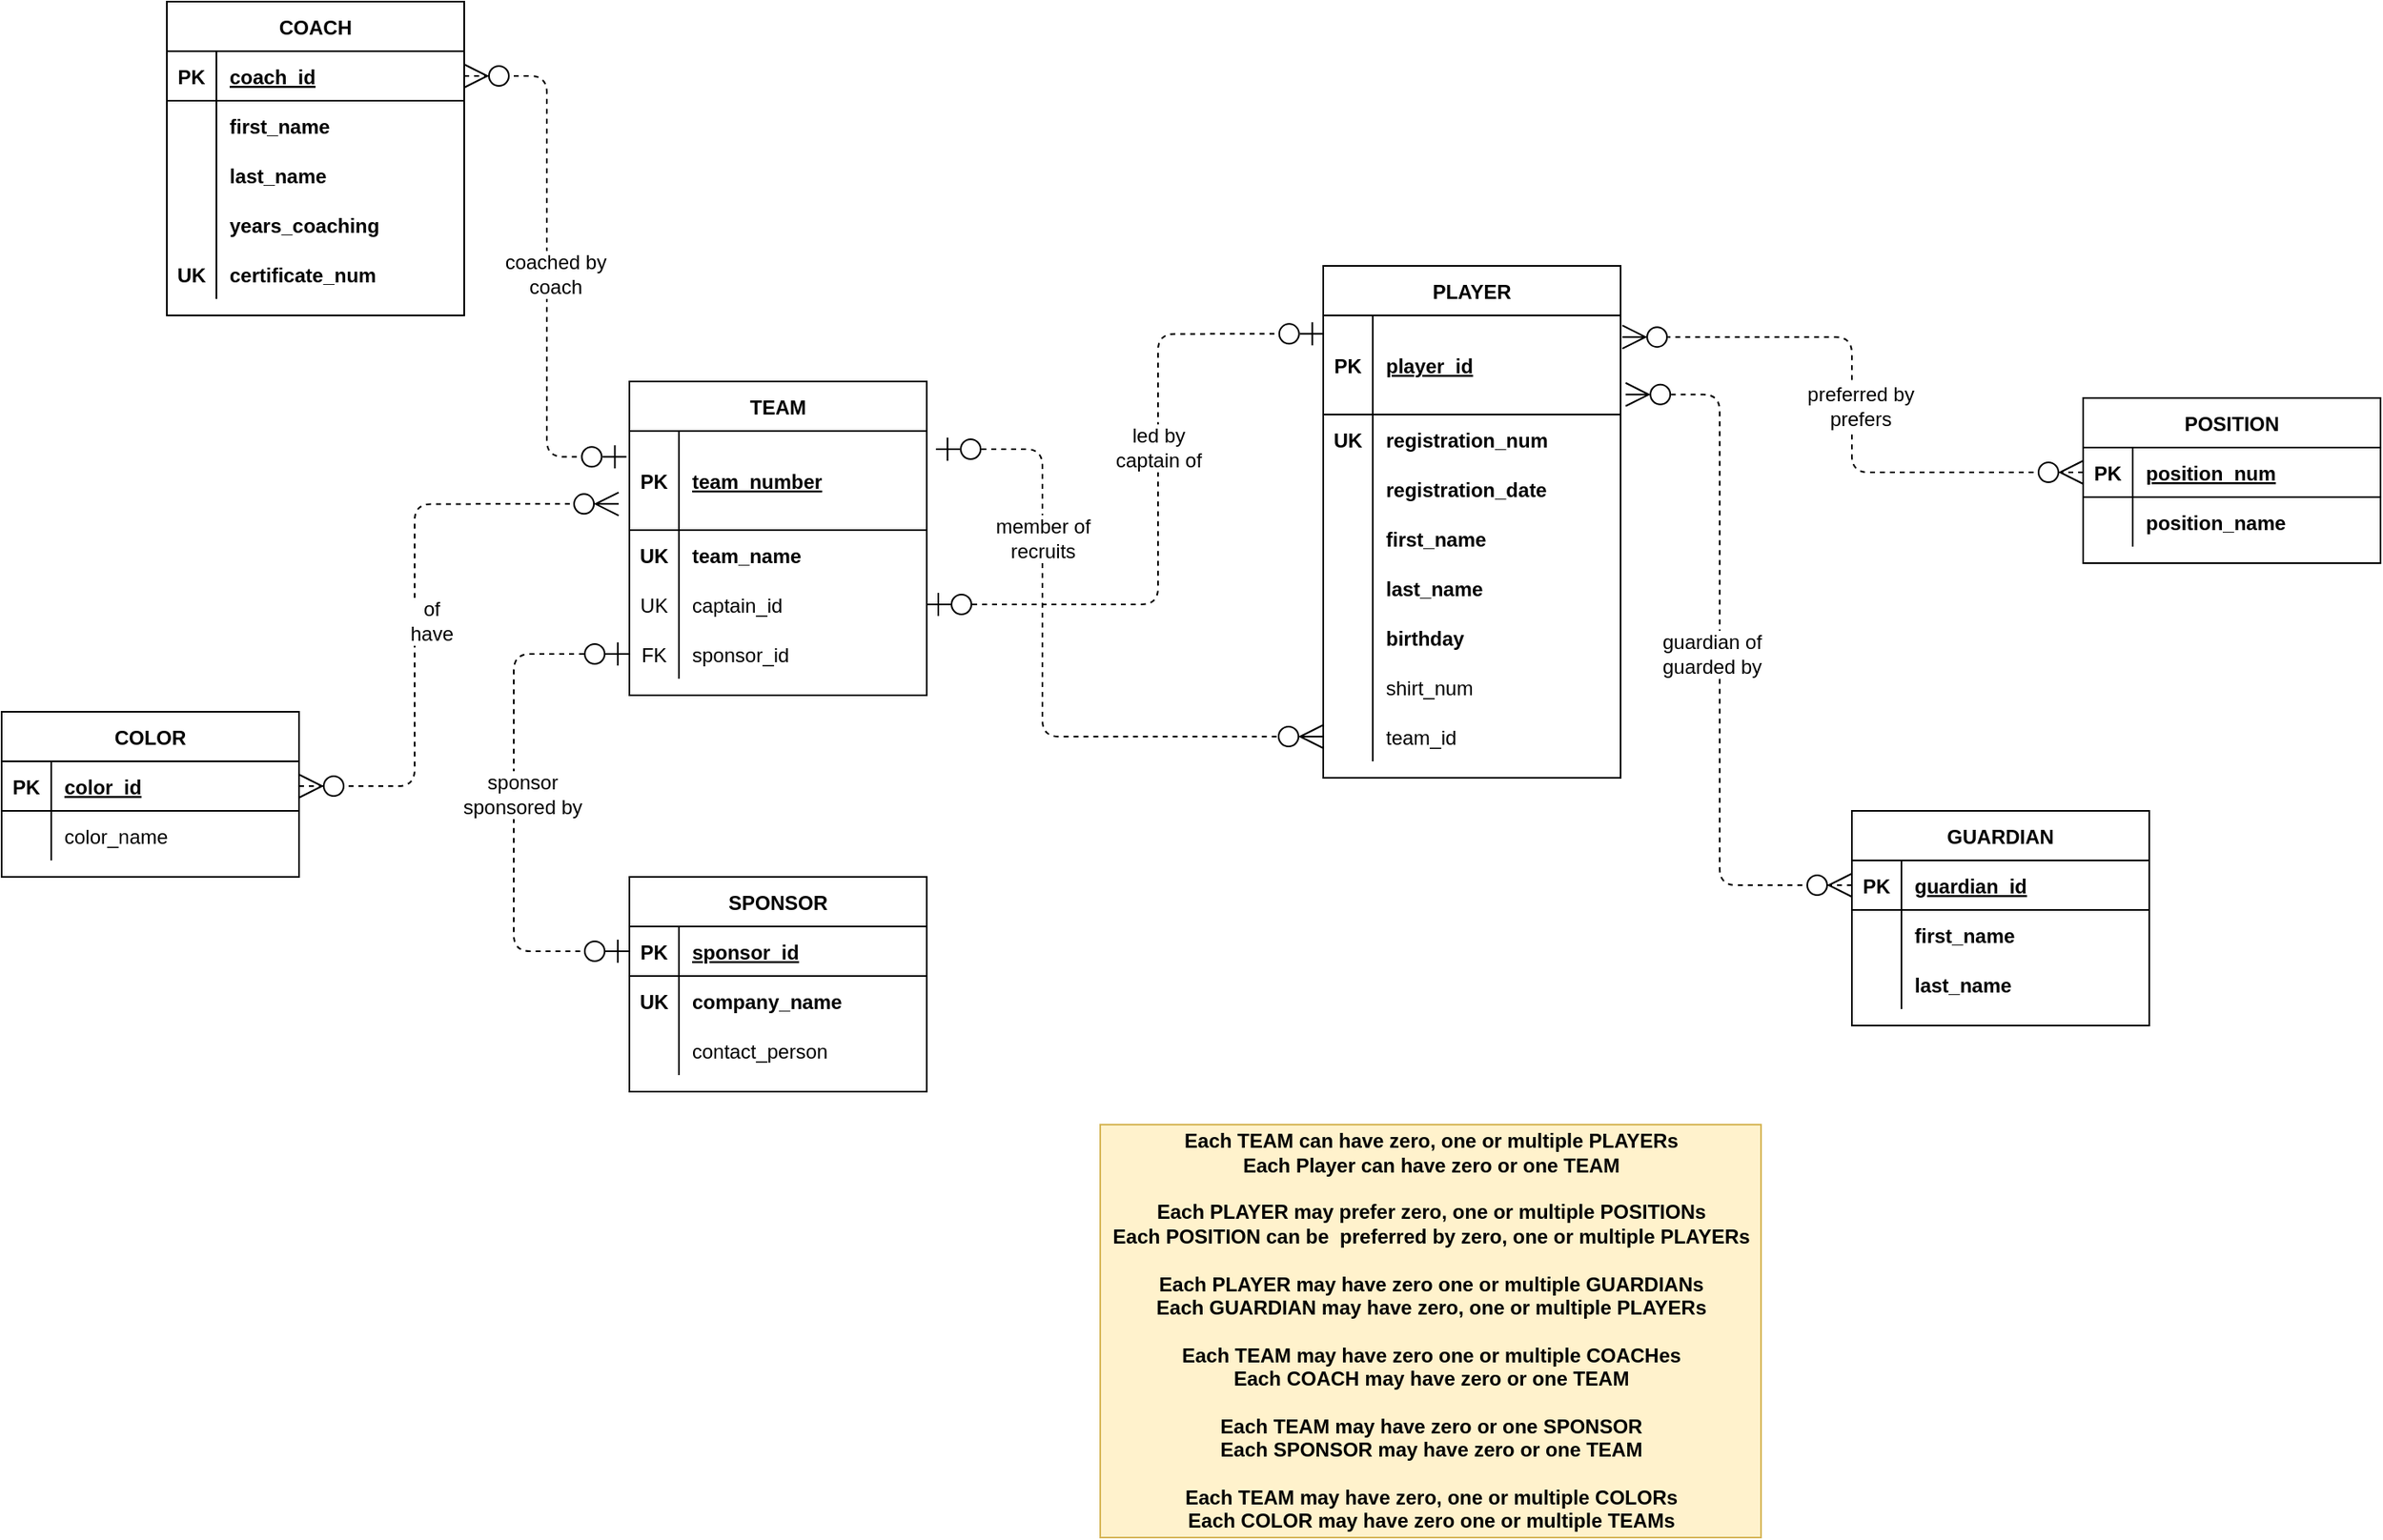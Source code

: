 <mxfile version="15.3.4" type="device" pages="2"><diagram id="L_m1pg4zpqh89nEP4VdB" name="P03-08a"><mxGraphModel dx="1483" dy="781" grid="1" gridSize="10" guides="1" tooltips="1" connect="1" arrows="1" fold="1" page="1" pageScale="1" pageWidth="1700" pageHeight="1100" math="0" shadow="0"><root><mxCell id="0"/><mxCell id="1" parent="0"/><mxCell id="XPc8v3vGlZd3gsBrru3F-1" value="TEAM" style="shape=table;startSize=30;container=1;collapsible=1;childLayout=tableLayout;fixedRows=1;rowLines=0;fontStyle=1;align=center;resizeLast=1;" parent="1" vertex="1"><mxGeometry x="480" y="310" width="180" height="190" as="geometry"/></mxCell><mxCell id="XPc8v3vGlZd3gsBrru3F-2" value="" style="shape=partialRectangle;collapsible=0;dropTarget=0;pointerEvents=0;fillColor=none;top=0;left=0;bottom=1;right=0;points=[[0,0.5],[1,0.5]];portConstraint=eastwest;" parent="XPc8v3vGlZd3gsBrru3F-1" vertex="1"><mxGeometry y="30" width="180" height="60" as="geometry"/></mxCell><mxCell id="XPc8v3vGlZd3gsBrru3F-3" value="PK" style="shape=partialRectangle;connectable=0;fillColor=none;top=0;left=0;bottom=0;right=0;fontStyle=1;overflow=hidden;" parent="XPc8v3vGlZd3gsBrru3F-2" vertex="1"><mxGeometry width="30" height="60" as="geometry"><mxRectangle width="30" height="60" as="alternateBounds"/></mxGeometry></mxCell><mxCell id="XPc8v3vGlZd3gsBrru3F-4" value="team_number" style="shape=partialRectangle;connectable=0;fillColor=none;top=0;left=0;bottom=0;right=0;align=left;spacingLeft=6;fontStyle=5;overflow=hidden;" parent="XPc8v3vGlZd3gsBrru3F-2" vertex="1"><mxGeometry x="30" width="150" height="60" as="geometry"><mxRectangle width="150" height="60" as="alternateBounds"/></mxGeometry></mxCell><mxCell id="XPc8v3vGlZd3gsBrru3F-5" value="" style="shape=partialRectangle;collapsible=0;dropTarget=0;pointerEvents=0;fillColor=none;top=0;left=0;bottom=0;right=0;points=[[0,0.5],[1,0.5]];portConstraint=eastwest;" parent="XPc8v3vGlZd3gsBrru3F-1" vertex="1"><mxGeometry y="90" width="180" height="30" as="geometry"/></mxCell><mxCell id="XPc8v3vGlZd3gsBrru3F-6" value="UK" style="shape=partialRectangle;connectable=0;fillColor=none;top=0;left=0;bottom=0;right=0;editable=1;overflow=hidden;fontStyle=1" parent="XPc8v3vGlZd3gsBrru3F-5" vertex="1"><mxGeometry width="30" height="30" as="geometry"><mxRectangle width="30" height="30" as="alternateBounds"/></mxGeometry></mxCell><mxCell id="XPc8v3vGlZd3gsBrru3F-7" value="team_name" style="shape=partialRectangle;connectable=0;fillColor=none;top=0;left=0;bottom=0;right=0;align=left;spacingLeft=6;overflow=hidden;fontStyle=1" parent="XPc8v3vGlZd3gsBrru3F-5" vertex="1"><mxGeometry x="30" width="150" height="30" as="geometry"><mxRectangle width="150" height="30" as="alternateBounds"/></mxGeometry></mxCell><mxCell id="XPc8v3vGlZd3gsBrru3F-92" value="" style="shape=partialRectangle;collapsible=0;dropTarget=0;pointerEvents=0;fillColor=none;top=0;left=0;bottom=0;right=0;points=[[0,0.5],[1,0.5]];portConstraint=eastwest;" parent="XPc8v3vGlZd3gsBrru3F-1" vertex="1"><mxGeometry y="120" width="180" height="30" as="geometry"/></mxCell><mxCell id="XPc8v3vGlZd3gsBrru3F-93" value="UK" style="shape=partialRectangle;connectable=0;fillColor=none;top=0;left=0;bottom=0;right=0;editable=1;overflow=hidden;fontStyle=0" parent="XPc8v3vGlZd3gsBrru3F-92" vertex="1"><mxGeometry width="30" height="30" as="geometry"><mxRectangle width="30" height="30" as="alternateBounds"/></mxGeometry></mxCell><mxCell id="XPc8v3vGlZd3gsBrru3F-94" value="captain_id" style="shape=partialRectangle;connectable=0;fillColor=none;top=0;left=0;bottom=0;right=0;align=left;spacingLeft=6;overflow=hidden;fontStyle=0" parent="XPc8v3vGlZd3gsBrru3F-92" vertex="1"><mxGeometry x="30" width="150" height="30" as="geometry"><mxRectangle width="150" height="30" as="alternateBounds"/></mxGeometry></mxCell><mxCell id="XPc8v3vGlZd3gsBrru3F-76" value="" style="shape=partialRectangle;collapsible=0;dropTarget=0;pointerEvents=0;fillColor=none;top=0;left=0;bottom=0;right=0;points=[[0,0.5],[1,0.5]];portConstraint=eastwest;" parent="XPc8v3vGlZd3gsBrru3F-1" vertex="1"><mxGeometry y="150" width="180" height="30" as="geometry"/></mxCell><mxCell id="XPc8v3vGlZd3gsBrru3F-77" value="FK" style="shape=partialRectangle;connectable=0;fillColor=none;top=0;left=0;bottom=0;right=0;editable=1;overflow=hidden;fontStyle=0" parent="XPc8v3vGlZd3gsBrru3F-76" vertex="1"><mxGeometry width="30" height="30" as="geometry"><mxRectangle width="30" height="30" as="alternateBounds"/></mxGeometry></mxCell><mxCell id="XPc8v3vGlZd3gsBrru3F-78" value="sponsor_id" style="shape=partialRectangle;connectable=0;fillColor=none;top=0;left=0;bottom=0;right=0;align=left;spacingLeft=6;overflow=hidden;fontStyle=0" parent="XPc8v3vGlZd3gsBrru3F-76" vertex="1"><mxGeometry x="30" width="150" height="30" as="geometry"><mxRectangle width="150" height="30" as="alternateBounds"/></mxGeometry></mxCell><mxCell id="XPc8v3vGlZd3gsBrru3F-14" value="PLAYER" style="shape=table;startSize=30;container=1;collapsible=1;childLayout=tableLayout;fixedRows=1;rowLines=0;fontStyle=1;align=center;resizeLast=1;" parent="1" vertex="1"><mxGeometry x="900" y="240" width="180" height="310" as="geometry"/></mxCell><mxCell id="XPc8v3vGlZd3gsBrru3F-15" value="" style="shape=partialRectangle;collapsible=0;dropTarget=0;pointerEvents=0;fillColor=none;top=0;left=0;bottom=1;right=0;points=[[0,0.5],[1,0.5]];portConstraint=eastwest;" parent="XPc8v3vGlZd3gsBrru3F-14" vertex="1"><mxGeometry y="30" width="180" height="60" as="geometry"/></mxCell><mxCell id="XPc8v3vGlZd3gsBrru3F-16" value="PK" style="shape=partialRectangle;connectable=0;fillColor=none;top=0;left=0;bottom=0;right=0;fontStyle=1;overflow=hidden;" parent="XPc8v3vGlZd3gsBrru3F-15" vertex="1"><mxGeometry width="30" height="60" as="geometry"><mxRectangle width="30" height="60" as="alternateBounds"/></mxGeometry></mxCell><mxCell id="XPc8v3vGlZd3gsBrru3F-17" value="player_id" style="shape=partialRectangle;connectable=0;fillColor=none;top=0;left=0;bottom=0;right=0;align=left;spacingLeft=6;fontStyle=5;overflow=hidden;" parent="XPc8v3vGlZd3gsBrru3F-15" vertex="1"><mxGeometry x="30" width="150" height="60" as="geometry"><mxRectangle width="150" height="60" as="alternateBounds"/></mxGeometry></mxCell><mxCell id="XPc8v3vGlZd3gsBrru3F-18" value="" style="shape=partialRectangle;collapsible=0;dropTarget=0;pointerEvents=0;fillColor=none;top=0;left=0;bottom=0;right=0;points=[[0,0.5],[1,0.5]];portConstraint=eastwest;" parent="XPc8v3vGlZd3gsBrru3F-14" vertex="1"><mxGeometry y="90" width="180" height="30" as="geometry"/></mxCell><mxCell id="XPc8v3vGlZd3gsBrru3F-19" value="UK" style="shape=partialRectangle;connectable=0;fillColor=none;top=0;left=0;bottom=0;right=0;editable=1;overflow=hidden;fontStyle=1" parent="XPc8v3vGlZd3gsBrru3F-18" vertex="1"><mxGeometry width="30" height="30" as="geometry"><mxRectangle width="30" height="30" as="alternateBounds"/></mxGeometry></mxCell><mxCell id="XPc8v3vGlZd3gsBrru3F-20" value="registration_num" style="shape=partialRectangle;connectable=0;fillColor=none;top=0;left=0;bottom=0;right=0;align=left;spacingLeft=6;overflow=hidden;fontStyle=1" parent="XPc8v3vGlZd3gsBrru3F-18" vertex="1"><mxGeometry x="30" width="150" height="30" as="geometry"><mxRectangle width="150" height="30" as="alternateBounds"/></mxGeometry></mxCell><mxCell id="XPc8v3vGlZd3gsBrru3F-21" value="" style="shape=partialRectangle;collapsible=0;dropTarget=0;pointerEvents=0;fillColor=none;top=0;left=0;bottom=0;right=0;points=[[0,0.5],[1,0.5]];portConstraint=eastwest;" parent="XPc8v3vGlZd3gsBrru3F-14" vertex="1"><mxGeometry y="120" width="180" height="30" as="geometry"/></mxCell><mxCell id="XPc8v3vGlZd3gsBrru3F-22" value="" style="shape=partialRectangle;connectable=0;fillColor=none;top=0;left=0;bottom=0;right=0;editable=1;overflow=hidden;" parent="XPc8v3vGlZd3gsBrru3F-21" vertex="1"><mxGeometry width="30" height="30" as="geometry"><mxRectangle width="30" height="30" as="alternateBounds"/></mxGeometry></mxCell><mxCell id="XPc8v3vGlZd3gsBrru3F-23" value="registration_date" style="shape=partialRectangle;connectable=0;fillColor=none;top=0;left=0;bottom=0;right=0;align=left;spacingLeft=6;overflow=hidden;fontStyle=1" parent="XPc8v3vGlZd3gsBrru3F-21" vertex="1"><mxGeometry x="30" width="150" height="30" as="geometry"><mxRectangle width="150" height="30" as="alternateBounds"/></mxGeometry></mxCell><mxCell id="XPc8v3vGlZd3gsBrru3F-24" value="" style="shape=partialRectangle;collapsible=0;dropTarget=0;pointerEvents=0;fillColor=none;top=0;left=0;bottom=0;right=0;points=[[0,0.5],[1,0.5]];portConstraint=eastwest;" parent="XPc8v3vGlZd3gsBrru3F-14" vertex="1"><mxGeometry y="150" width="180" height="30" as="geometry"/></mxCell><mxCell id="XPc8v3vGlZd3gsBrru3F-25" value="" style="shape=partialRectangle;connectable=0;fillColor=none;top=0;left=0;bottom=0;right=0;editable=1;overflow=hidden;" parent="XPc8v3vGlZd3gsBrru3F-24" vertex="1"><mxGeometry width="30" height="30" as="geometry"><mxRectangle width="30" height="30" as="alternateBounds"/></mxGeometry></mxCell><mxCell id="XPc8v3vGlZd3gsBrru3F-26" value="first_name" style="shape=partialRectangle;connectable=0;fillColor=none;top=0;left=0;bottom=0;right=0;align=left;spacingLeft=6;overflow=hidden;fontStyle=1" parent="XPc8v3vGlZd3gsBrru3F-24" vertex="1"><mxGeometry x="30" width="150" height="30" as="geometry"><mxRectangle width="150" height="30" as="alternateBounds"/></mxGeometry></mxCell><mxCell id="XPc8v3vGlZd3gsBrru3F-27" value="" style="shape=partialRectangle;collapsible=0;dropTarget=0;pointerEvents=0;fillColor=none;top=0;left=0;bottom=0;right=0;points=[[0,0.5],[1,0.5]];portConstraint=eastwest;" parent="XPc8v3vGlZd3gsBrru3F-14" vertex="1"><mxGeometry y="180" width="180" height="30" as="geometry"/></mxCell><mxCell id="XPc8v3vGlZd3gsBrru3F-28" value="" style="shape=partialRectangle;connectable=0;fillColor=none;top=0;left=0;bottom=0;right=0;editable=1;overflow=hidden;" parent="XPc8v3vGlZd3gsBrru3F-27" vertex="1"><mxGeometry width="30" height="30" as="geometry"><mxRectangle width="30" height="30" as="alternateBounds"/></mxGeometry></mxCell><mxCell id="XPc8v3vGlZd3gsBrru3F-29" value="last_name" style="shape=partialRectangle;connectable=0;fillColor=none;top=0;left=0;bottom=0;right=0;align=left;spacingLeft=6;overflow=hidden;fontStyle=1" parent="XPc8v3vGlZd3gsBrru3F-27" vertex="1"><mxGeometry x="30" width="150" height="30" as="geometry"><mxRectangle width="150" height="30" as="alternateBounds"/></mxGeometry></mxCell><mxCell id="XPc8v3vGlZd3gsBrru3F-30" value="" style="shape=partialRectangle;collapsible=0;dropTarget=0;pointerEvents=0;fillColor=none;top=0;left=0;bottom=0;right=0;points=[[0,0.5],[1,0.5]];portConstraint=eastwest;" parent="XPc8v3vGlZd3gsBrru3F-14" vertex="1"><mxGeometry y="210" width="180" height="30" as="geometry"/></mxCell><mxCell id="XPc8v3vGlZd3gsBrru3F-31" value="" style="shape=partialRectangle;connectable=0;fillColor=none;top=0;left=0;bottom=0;right=0;editable=1;overflow=hidden;" parent="XPc8v3vGlZd3gsBrru3F-30" vertex="1"><mxGeometry width="30" height="30" as="geometry"><mxRectangle width="30" height="30" as="alternateBounds"/></mxGeometry></mxCell><mxCell id="XPc8v3vGlZd3gsBrru3F-32" value="birthday" style="shape=partialRectangle;connectable=0;fillColor=none;top=0;left=0;bottom=0;right=0;align=left;spacingLeft=6;overflow=hidden;fontStyle=1" parent="XPc8v3vGlZd3gsBrru3F-30" vertex="1"><mxGeometry x="30" width="150" height="30" as="geometry"><mxRectangle width="150" height="30" as="alternateBounds"/></mxGeometry></mxCell><mxCell id="XPc8v3vGlZd3gsBrru3F-33" value="" style="shape=partialRectangle;collapsible=0;dropTarget=0;pointerEvents=0;fillColor=none;top=0;left=0;bottom=0;right=0;points=[[0,0.5],[1,0.5]];portConstraint=eastwest;" parent="XPc8v3vGlZd3gsBrru3F-14" vertex="1"><mxGeometry y="240" width="180" height="30" as="geometry"/></mxCell><mxCell id="XPc8v3vGlZd3gsBrru3F-34" value="" style="shape=partialRectangle;connectable=0;fillColor=none;top=0;left=0;bottom=0;right=0;editable=1;overflow=hidden;fontStyle=1" parent="XPc8v3vGlZd3gsBrru3F-33" vertex="1"><mxGeometry width="30" height="30" as="geometry"><mxRectangle width="30" height="30" as="alternateBounds"/></mxGeometry></mxCell><mxCell id="XPc8v3vGlZd3gsBrru3F-35" value="shirt_num" style="shape=partialRectangle;connectable=0;fillColor=none;top=0;left=0;bottom=0;right=0;align=left;spacingLeft=6;overflow=hidden;fontStyle=0" parent="XPc8v3vGlZd3gsBrru3F-33" vertex="1"><mxGeometry x="30" width="150" height="30" as="geometry"><mxRectangle width="150" height="30" as="alternateBounds"/></mxGeometry></mxCell><mxCell id="XPc8v3vGlZd3gsBrru3F-37" value="" style="shape=partialRectangle;collapsible=0;dropTarget=0;pointerEvents=0;fillColor=none;top=0;left=0;bottom=0;right=0;points=[[0,0.5],[1,0.5]];portConstraint=eastwest;" parent="XPc8v3vGlZd3gsBrru3F-14" vertex="1"><mxGeometry y="270" width="180" height="30" as="geometry"/></mxCell><mxCell id="XPc8v3vGlZd3gsBrru3F-38" value="" style="shape=partialRectangle;connectable=0;fillColor=none;top=0;left=0;bottom=0;right=0;editable=1;overflow=hidden;fontStyle=1" parent="XPc8v3vGlZd3gsBrru3F-37" vertex="1"><mxGeometry width="30" height="30" as="geometry"><mxRectangle width="30" height="30" as="alternateBounds"/></mxGeometry></mxCell><mxCell id="XPc8v3vGlZd3gsBrru3F-39" value="team_id" style="shape=partialRectangle;connectable=0;fillColor=none;top=0;left=0;bottom=0;right=0;align=left;spacingLeft=6;overflow=hidden;fontStyle=0" parent="XPc8v3vGlZd3gsBrru3F-37" vertex="1"><mxGeometry x="30" width="150" height="30" as="geometry"><mxRectangle width="150" height="30" as="alternateBounds"/></mxGeometry></mxCell><mxCell id="XPc8v3vGlZd3gsBrru3F-36" value="" style="endArrow=ERzeroToMany;dashed=1;html=1;exitX=1.031;exitY=0.183;exitDx=0;exitDy=0;entryX=0;entryY=0.5;entryDx=0;entryDy=0;edgeStyle=orthogonalEdgeStyle;endSize=12;startSize=12;endFill=0;startArrow=ERzeroToOne;startFill=0;exitPerimeter=0;" parent="1" source="XPc8v3vGlZd3gsBrru3F-2" target="XPc8v3vGlZd3gsBrru3F-37" edge="1"><mxGeometry width="50" height="50" relative="1" as="geometry"><mxPoint x="900" y="540" as="sourcePoint"/><mxPoint x="800" y="410" as="targetPoint"/><Array as="points"><mxPoint x="730" y="351"/><mxPoint x="730" y="525"/></Array></mxGeometry></mxCell><mxCell id="XPc8v3vGlZd3gsBrru3F-40" value="POSITION" style="shape=table;startSize=30;container=1;collapsible=1;childLayout=tableLayout;fixedRows=1;rowLines=0;fontStyle=1;align=center;resizeLast=1;" parent="1" vertex="1"><mxGeometry x="1360" y="320" width="180" height="100" as="geometry"/></mxCell><mxCell id="XPc8v3vGlZd3gsBrru3F-41" value="" style="shape=partialRectangle;collapsible=0;dropTarget=0;pointerEvents=0;fillColor=none;top=0;left=0;bottom=1;right=0;points=[[0,0.5],[1,0.5]];portConstraint=eastwest;" parent="XPc8v3vGlZd3gsBrru3F-40" vertex="1"><mxGeometry y="30" width="180" height="30" as="geometry"/></mxCell><mxCell id="XPc8v3vGlZd3gsBrru3F-42" value="PK" style="shape=partialRectangle;connectable=0;fillColor=none;top=0;left=0;bottom=0;right=0;fontStyle=1;overflow=hidden;" parent="XPc8v3vGlZd3gsBrru3F-41" vertex="1"><mxGeometry width="30" height="30" as="geometry"><mxRectangle width="30" height="30" as="alternateBounds"/></mxGeometry></mxCell><mxCell id="XPc8v3vGlZd3gsBrru3F-43" value="position_num" style="shape=partialRectangle;connectable=0;fillColor=none;top=0;left=0;bottom=0;right=0;align=left;spacingLeft=6;fontStyle=5;overflow=hidden;" parent="XPc8v3vGlZd3gsBrru3F-41" vertex="1"><mxGeometry x="30" width="150" height="30" as="geometry"><mxRectangle width="150" height="30" as="alternateBounds"/></mxGeometry></mxCell><mxCell id="XPc8v3vGlZd3gsBrru3F-44" value="" style="shape=partialRectangle;collapsible=0;dropTarget=0;pointerEvents=0;fillColor=none;top=0;left=0;bottom=0;right=0;points=[[0,0.5],[1,0.5]];portConstraint=eastwest;" parent="XPc8v3vGlZd3gsBrru3F-40" vertex="1"><mxGeometry y="60" width="180" height="30" as="geometry"/></mxCell><mxCell id="XPc8v3vGlZd3gsBrru3F-45" value="" style="shape=partialRectangle;connectable=0;fillColor=none;top=0;left=0;bottom=0;right=0;editable=1;overflow=hidden;" parent="XPc8v3vGlZd3gsBrru3F-44" vertex="1"><mxGeometry width="30" height="30" as="geometry"><mxRectangle width="30" height="30" as="alternateBounds"/></mxGeometry></mxCell><mxCell id="XPc8v3vGlZd3gsBrru3F-46" value="position_name" style="shape=partialRectangle;connectable=0;fillColor=none;top=0;left=0;bottom=0;right=0;align=left;spacingLeft=6;overflow=hidden;fontStyle=1" parent="XPc8v3vGlZd3gsBrru3F-44" vertex="1"><mxGeometry x="30" width="150" height="30" as="geometry"><mxRectangle width="150" height="30" as="alternateBounds"/></mxGeometry></mxCell><mxCell id="XPc8v3vGlZd3gsBrru3F-53" value="GUARDIAN" style="shape=table;startSize=30;container=1;collapsible=1;childLayout=tableLayout;fixedRows=1;rowLines=0;fontStyle=1;align=center;resizeLast=1;" parent="1" vertex="1"><mxGeometry x="1220" y="570" width="180" height="130" as="geometry"/></mxCell><mxCell id="XPc8v3vGlZd3gsBrru3F-54" value="" style="shape=partialRectangle;collapsible=0;dropTarget=0;pointerEvents=0;fillColor=none;top=0;left=0;bottom=1;right=0;points=[[0,0.5],[1,0.5]];portConstraint=eastwest;" parent="XPc8v3vGlZd3gsBrru3F-53" vertex="1"><mxGeometry y="30" width="180" height="30" as="geometry"/></mxCell><mxCell id="XPc8v3vGlZd3gsBrru3F-55" value="PK" style="shape=partialRectangle;connectable=0;fillColor=none;top=0;left=0;bottom=0;right=0;fontStyle=1;overflow=hidden;" parent="XPc8v3vGlZd3gsBrru3F-54" vertex="1"><mxGeometry width="30" height="30" as="geometry"><mxRectangle width="30" height="30" as="alternateBounds"/></mxGeometry></mxCell><mxCell id="XPc8v3vGlZd3gsBrru3F-56" value="guardian_id" style="shape=partialRectangle;connectable=0;fillColor=none;top=0;left=0;bottom=0;right=0;align=left;spacingLeft=6;fontStyle=5;overflow=hidden;" parent="XPc8v3vGlZd3gsBrru3F-54" vertex="1"><mxGeometry x="30" width="150" height="30" as="geometry"><mxRectangle width="150" height="30" as="alternateBounds"/></mxGeometry></mxCell><mxCell id="XPc8v3vGlZd3gsBrru3F-57" value="" style="shape=partialRectangle;collapsible=0;dropTarget=0;pointerEvents=0;fillColor=none;top=0;left=0;bottom=0;right=0;points=[[0,0.5],[1,0.5]];portConstraint=eastwest;" parent="XPc8v3vGlZd3gsBrru3F-53" vertex="1"><mxGeometry y="60" width="180" height="30" as="geometry"/></mxCell><mxCell id="XPc8v3vGlZd3gsBrru3F-58" value="" style="shape=partialRectangle;connectable=0;fillColor=none;top=0;left=0;bottom=0;right=0;editable=1;overflow=hidden;" parent="XPc8v3vGlZd3gsBrru3F-57" vertex="1"><mxGeometry width="30" height="30" as="geometry"><mxRectangle width="30" height="30" as="alternateBounds"/></mxGeometry></mxCell><mxCell id="XPc8v3vGlZd3gsBrru3F-59" value="first_name" style="shape=partialRectangle;connectable=0;fillColor=none;top=0;left=0;bottom=0;right=0;align=left;spacingLeft=6;overflow=hidden;fontStyle=1" parent="XPc8v3vGlZd3gsBrru3F-57" vertex="1"><mxGeometry x="30" width="150" height="30" as="geometry"><mxRectangle width="150" height="30" as="alternateBounds"/></mxGeometry></mxCell><mxCell id="XPc8v3vGlZd3gsBrru3F-60" value="" style="shape=partialRectangle;collapsible=0;dropTarget=0;pointerEvents=0;fillColor=none;top=0;left=0;bottom=0;right=0;points=[[0,0.5],[1,0.5]];portConstraint=eastwest;" parent="XPc8v3vGlZd3gsBrru3F-53" vertex="1"><mxGeometry y="90" width="180" height="30" as="geometry"/></mxCell><mxCell id="XPc8v3vGlZd3gsBrru3F-61" value="" style="shape=partialRectangle;connectable=0;fillColor=none;top=0;left=0;bottom=0;right=0;editable=1;overflow=hidden;" parent="XPc8v3vGlZd3gsBrru3F-60" vertex="1"><mxGeometry width="30" height="30" as="geometry"><mxRectangle width="30" height="30" as="alternateBounds"/></mxGeometry></mxCell><mxCell id="XPc8v3vGlZd3gsBrru3F-62" value="last_name" style="shape=partialRectangle;connectable=0;fillColor=none;top=0;left=0;bottom=0;right=0;align=left;spacingLeft=6;overflow=hidden;fontStyle=1" parent="XPc8v3vGlZd3gsBrru3F-60" vertex="1"><mxGeometry x="30" width="150" height="30" as="geometry"><mxRectangle width="150" height="30" as="alternateBounds"/></mxGeometry></mxCell><mxCell id="XPc8v3vGlZd3gsBrru3F-69" value="" style="endArrow=ERzeroToMany;dashed=1;html=1;startSize=12;endSize=12;exitX=0;exitY=0.5;exitDx=0;exitDy=0;entryX=1.006;entryY=0.218;entryDx=0;entryDy=0;edgeStyle=orthogonalEdgeStyle;startArrow=ERzeroToMany;startFill=1;endFill=0;entryPerimeter=0;" parent="1" source="XPc8v3vGlZd3gsBrru3F-41" target="XPc8v3vGlZd3gsBrru3F-15" edge="1"><mxGeometry width="50" height="50" relative="1" as="geometry"><mxPoint x="900" y="540" as="sourcePoint"/><mxPoint x="950" y="490" as="targetPoint"/></mxGeometry></mxCell><mxCell id="XPc8v3vGlZd3gsBrru3F-70" value="" style="endArrow=ERzeroToMany;dashed=1;html=1;startSize=12;endSize=12;entryX=1.017;entryY=0.798;entryDx=0;entryDy=0;edgeStyle=orthogonalEdgeStyle;startArrow=ERzeroToMany;startFill=1;endFill=0;entryPerimeter=0;" parent="1" target="XPc8v3vGlZd3gsBrru3F-15" edge="1"><mxGeometry width="50" height="50" relative="1" as="geometry"><mxPoint x="1220" y="615" as="sourcePoint"/><mxPoint x="1060" y="490" as="targetPoint"/><Array as="points"><mxPoint x="1140" y="615"/><mxPoint x="1140" y="318"/></Array></mxGeometry></mxCell><mxCell id="XPc8v3vGlZd3gsBrru3F-75" value="" style="endArrow=ERzeroToOne;dashed=1;html=1;startSize=12;endSize=12;exitX=1;exitY=0.5;exitDx=0;exitDy=0;entryX=0.002;entryY=0.186;entryDx=0;entryDy=0;edgeStyle=orthogonalEdgeStyle;endFill=0;startArrow=ERzeroToOne;startFill=0;entryPerimeter=0;" parent="1" source="XPc8v3vGlZd3gsBrru3F-92" target="XPc8v3vGlZd3gsBrru3F-15" edge="1"><mxGeometry width="50" height="50" relative="1" as="geometry"><mxPoint x="1010" y="430" as="sourcePoint"/><mxPoint x="1060" y="380" as="targetPoint"/><Array as="points"><mxPoint x="800" y="445"/><mxPoint x="800" y="281"/></Array></mxGeometry></mxCell><mxCell id="XPc8v3vGlZd3gsBrru3F-79" value="SPONSOR" style="shape=table;startSize=30;container=1;collapsible=1;childLayout=tableLayout;fixedRows=1;rowLines=0;fontStyle=1;align=center;resizeLast=1;" parent="1" vertex="1"><mxGeometry x="480" y="610" width="180" height="130" as="geometry"/></mxCell><mxCell id="XPc8v3vGlZd3gsBrru3F-80" value="" style="shape=partialRectangle;collapsible=0;dropTarget=0;pointerEvents=0;fillColor=none;top=0;left=0;bottom=1;right=0;points=[[0,0.5],[1,0.5]];portConstraint=eastwest;" parent="XPc8v3vGlZd3gsBrru3F-79" vertex="1"><mxGeometry y="30" width="180" height="30" as="geometry"/></mxCell><mxCell id="XPc8v3vGlZd3gsBrru3F-81" value="PK" style="shape=partialRectangle;connectable=0;fillColor=none;top=0;left=0;bottom=0;right=0;fontStyle=1;overflow=hidden;" parent="XPc8v3vGlZd3gsBrru3F-80" vertex="1"><mxGeometry width="30" height="30" as="geometry"><mxRectangle width="30" height="30" as="alternateBounds"/></mxGeometry></mxCell><mxCell id="XPc8v3vGlZd3gsBrru3F-82" value="sponsor_id" style="shape=partialRectangle;connectable=0;fillColor=none;top=0;left=0;bottom=0;right=0;align=left;spacingLeft=6;fontStyle=5;overflow=hidden;" parent="XPc8v3vGlZd3gsBrru3F-80" vertex="1"><mxGeometry x="30" width="150" height="30" as="geometry"><mxRectangle width="150" height="30" as="alternateBounds"/></mxGeometry></mxCell><mxCell id="XPc8v3vGlZd3gsBrru3F-83" value="" style="shape=partialRectangle;collapsible=0;dropTarget=0;pointerEvents=0;fillColor=none;top=0;left=0;bottom=0;right=0;points=[[0,0.5],[1,0.5]];portConstraint=eastwest;" parent="XPc8v3vGlZd3gsBrru3F-79" vertex="1"><mxGeometry y="60" width="180" height="30" as="geometry"/></mxCell><mxCell id="XPc8v3vGlZd3gsBrru3F-84" value="UK" style="shape=partialRectangle;connectable=0;fillColor=none;top=0;left=0;bottom=0;right=0;editable=1;overflow=hidden;fontStyle=1" parent="XPc8v3vGlZd3gsBrru3F-83" vertex="1"><mxGeometry width="30" height="30" as="geometry"><mxRectangle width="30" height="30" as="alternateBounds"/></mxGeometry></mxCell><mxCell id="XPc8v3vGlZd3gsBrru3F-85" value="company_name" style="shape=partialRectangle;connectable=0;fillColor=none;top=0;left=0;bottom=0;right=0;align=left;spacingLeft=6;overflow=hidden;fontStyle=1" parent="XPc8v3vGlZd3gsBrru3F-83" vertex="1"><mxGeometry x="30" width="150" height="30" as="geometry"><mxRectangle width="150" height="30" as="alternateBounds"/></mxGeometry></mxCell><mxCell id="XPc8v3vGlZd3gsBrru3F-86" value="" style="shape=partialRectangle;collapsible=0;dropTarget=0;pointerEvents=0;fillColor=none;top=0;left=0;bottom=0;right=0;points=[[0,0.5],[1,0.5]];portConstraint=eastwest;" parent="XPc8v3vGlZd3gsBrru3F-79" vertex="1"><mxGeometry y="90" width="180" height="30" as="geometry"/></mxCell><mxCell id="XPc8v3vGlZd3gsBrru3F-87" value="" style="shape=partialRectangle;connectable=0;fillColor=none;top=0;left=0;bottom=0;right=0;editable=1;overflow=hidden;" parent="XPc8v3vGlZd3gsBrru3F-86" vertex="1"><mxGeometry width="30" height="30" as="geometry"><mxRectangle width="30" height="30" as="alternateBounds"/></mxGeometry></mxCell><mxCell id="XPc8v3vGlZd3gsBrru3F-88" value="contact_person" style="shape=partialRectangle;connectable=0;fillColor=none;top=0;left=0;bottom=0;right=0;align=left;spacingLeft=6;overflow=hidden;" parent="XPc8v3vGlZd3gsBrru3F-86" vertex="1"><mxGeometry x="30" width="150" height="30" as="geometry"><mxRectangle width="150" height="30" as="alternateBounds"/></mxGeometry></mxCell><mxCell id="XPc8v3vGlZd3gsBrru3F-95" value="" style="endArrow=ERzeroToOne;dashed=1;html=1;startSize=12;endSize=12;exitX=0;exitY=0.5;exitDx=0;exitDy=0;entryX=0;entryY=0.5;entryDx=0;entryDy=0;edgeStyle=orthogonalEdgeStyle;startArrow=ERzeroToOne;startFill=0;endFill=0;" parent="1" source="XPc8v3vGlZd3gsBrru3F-76" target="XPc8v3vGlZd3gsBrru3F-80" edge="1"><mxGeometry width="50" height="50" relative="1" as="geometry"><mxPoint x="860" y="540" as="sourcePoint"/><mxPoint x="910" y="490" as="targetPoint"/><Array as="points"><mxPoint x="410" y="475"/><mxPoint x="410" y="655"/></Array></mxGeometry></mxCell><mxCell id="XPc8v3vGlZd3gsBrru3F-96" value="led by&lt;br&gt;captain of" style="text;html=1;resizable=0;autosize=1;align=center;verticalAlign=middle;points=[];fillColor=none;strokeColor=none;rounded=0;labelBackgroundColor=default;" parent="1" vertex="1"><mxGeometry x="765" y="335" width="70" height="30" as="geometry"/></mxCell><mxCell id="XPc8v3vGlZd3gsBrru3F-97" value="member of&lt;br&gt;recruits" style="text;html=1;resizable=0;autosize=1;align=center;verticalAlign=middle;points=[];fillColor=none;strokeColor=none;rounded=0;labelBackgroundColor=default;" parent="1" vertex="1"><mxGeometry x="695" y="390" width="70" height="30" as="geometry"/></mxCell><mxCell id="XPc8v3vGlZd3gsBrru3F-98" value="preferred by&lt;br&gt;prefers" style="text;html=1;resizable=0;autosize=1;align=center;verticalAlign=middle;points=[];fillColor=none;strokeColor=none;rounded=0;labelBackgroundColor=default;" parent="1" vertex="1"><mxGeometry x="1185" y="310" width="80" height="30" as="geometry"/></mxCell><mxCell id="XPc8v3vGlZd3gsBrru3F-99" value="guardian of&lt;br&gt;guarded by" style="text;html=1;resizable=0;autosize=1;align=center;verticalAlign=middle;points=[];fillColor=none;strokeColor=none;rounded=0;labelBackgroundColor=default;" parent="1" vertex="1"><mxGeometry x="1100" y="460" width="70" height="30" as="geometry"/></mxCell><mxCell id="XPc8v3vGlZd3gsBrru3F-101" value="COACH" style="shape=table;startSize=30;container=1;collapsible=1;childLayout=tableLayout;fixedRows=1;rowLines=0;fontStyle=1;align=center;resizeLast=1;labelBackgroundColor=default;" parent="1" vertex="1"><mxGeometry x="200" y="80" width="180" height="190" as="geometry"/></mxCell><mxCell id="XPc8v3vGlZd3gsBrru3F-102" value="" style="shape=partialRectangle;collapsible=0;dropTarget=0;pointerEvents=0;fillColor=none;top=0;left=0;bottom=1;right=0;points=[[0,0.5],[1,0.5]];portConstraint=eastwest;" parent="XPc8v3vGlZd3gsBrru3F-101" vertex="1"><mxGeometry y="30" width="180" height="30" as="geometry"/></mxCell><mxCell id="XPc8v3vGlZd3gsBrru3F-103" value="PK" style="shape=partialRectangle;connectable=0;fillColor=none;top=0;left=0;bottom=0;right=0;fontStyle=1;overflow=hidden;" parent="XPc8v3vGlZd3gsBrru3F-102" vertex="1"><mxGeometry width="30" height="30" as="geometry"><mxRectangle width="30" height="30" as="alternateBounds"/></mxGeometry></mxCell><mxCell id="XPc8v3vGlZd3gsBrru3F-104" value="coach_id" style="shape=partialRectangle;connectable=0;fillColor=none;top=0;left=0;bottom=0;right=0;align=left;spacingLeft=6;fontStyle=5;overflow=hidden;" parent="XPc8v3vGlZd3gsBrru3F-102" vertex="1"><mxGeometry x="30" width="150" height="30" as="geometry"><mxRectangle width="150" height="30" as="alternateBounds"/></mxGeometry></mxCell><mxCell id="XPc8v3vGlZd3gsBrru3F-105" value="" style="shape=partialRectangle;collapsible=0;dropTarget=0;pointerEvents=0;fillColor=none;top=0;left=0;bottom=0;right=0;points=[[0,0.5],[1,0.5]];portConstraint=eastwest;" parent="XPc8v3vGlZd3gsBrru3F-101" vertex="1"><mxGeometry y="60" width="180" height="30" as="geometry"/></mxCell><mxCell id="XPc8v3vGlZd3gsBrru3F-106" value="" style="shape=partialRectangle;connectable=0;fillColor=none;top=0;left=0;bottom=0;right=0;editable=1;overflow=hidden;" parent="XPc8v3vGlZd3gsBrru3F-105" vertex="1"><mxGeometry width="30" height="30" as="geometry"><mxRectangle width="30" height="30" as="alternateBounds"/></mxGeometry></mxCell><mxCell id="XPc8v3vGlZd3gsBrru3F-107" value="first_name" style="shape=partialRectangle;connectable=0;fillColor=none;top=0;left=0;bottom=0;right=0;align=left;spacingLeft=6;overflow=hidden;fontStyle=1" parent="XPc8v3vGlZd3gsBrru3F-105" vertex="1"><mxGeometry x="30" width="150" height="30" as="geometry"><mxRectangle width="150" height="30" as="alternateBounds"/></mxGeometry></mxCell><mxCell id="XPc8v3vGlZd3gsBrru3F-108" value="" style="shape=partialRectangle;collapsible=0;dropTarget=0;pointerEvents=0;fillColor=none;top=0;left=0;bottom=0;right=0;points=[[0,0.5],[1,0.5]];portConstraint=eastwest;" parent="XPc8v3vGlZd3gsBrru3F-101" vertex="1"><mxGeometry y="90" width="180" height="30" as="geometry"/></mxCell><mxCell id="XPc8v3vGlZd3gsBrru3F-109" value="" style="shape=partialRectangle;connectable=0;fillColor=none;top=0;left=0;bottom=0;right=0;editable=1;overflow=hidden;" parent="XPc8v3vGlZd3gsBrru3F-108" vertex="1"><mxGeometry width="30" height="30" as="geometry"><mxRectangle width="30" height="30" as="alternateBounds"/></mxGeometry></mxCell><mxCell id="XPc8v3vGlZd3gsBrru3F-110" value="last_name" style="shape=partialRectangle;connectable=0;fillColor=none;top=0;left=0;bottom=0;right=0;align=left;spacingLeft=6;overflow=hidden;fontStyle=1" parent="XPc8v3vGlZd3gsBrru3F-108" vertex="1"><mxGeometry x="30" width="150" height="30" as="geometry"><mxRectangle width="150" height="30" as="alternateBounds"/></mxGeometry></mxCell><mxCell id="XPc8v3vGlZd3gsBrru3F-111" value="" style="shape=partialRectangle;collapsible=0;dropTarget=0;pointerEvents=0;fillColor=none;top=0;left=0;bottom=0;right=0;points=[[0,0.5],[1,0.5]];portConstraint=eastwest;" parent="XPc8v3vGlZd3gsBrru3F-101" vertex="1"><mxGeometry y="120" width="180" height="30" as="geometry"/></mxCell><mxCell id="XPc8v3vGlZd3gsBrru3F-112" value="" style="shape=partialRectangle;connectable=0;fillColor=none;top=0;left=0;bottom=0;right=0;editable=1;overflow=hidden;" parent="XPc8v3vGlZd3gsBrru3F-111" vertex="1"><mxGeometry width="30" height="30" as="geometry"><mxRectangle width="30" height="30" as="alternateBounds"/></mxGeometry></mxCell><mxCell id="XPc8v3vGlZd3gsBrru3F-113" value="years_coaching" style="shape=partialRectangle;connectable=0;fillColor=none;top=0;left=0;bottom=0;right=0;align=left;spacingLeft=6;overflow=hidden;fontStyle=1" parent="XPc8v3vGlZd3gsBrru3F-111" vertex="1"><mxGeometry x="30" width="150" height="30" as="geometry"><mxRectangle width="150" height="30" as="alternateBounds"/></mxGeometry></mxCell><mxCell id="XPc8v3vGlZd3gsBrru3F-114" value="" style="shape=partialRectangle;collapsible=0;dropTarget=0;pointerEvents=0;fillColor=none;top=0;left=0;bottom=0;right=0;points=[[0,0.5],[1,0.5]];portConstraint=eastwest;" parent="XPc8v3vGlZd3gsBrru3F-101" vertex="1"><mxGeometry y="150" width="180" height="30" as="geometry"/></mxCell><mxCell id="XPc8v3vGlZd3gsBrru3F-115" value="UK" style="shape=partialRectangle;connectable=0;fillColor=none;top=0;left=0;bottom=0;right=0;editable=1;overflow=hidden;fontStyle=1" parent="XPc8v3vGlZd3gsBrru3F-114" vertex="1"><mxGeometry width="30" height="30" as="geometry"><mxRectangle width="30" height="30" as="alternateBounds"/></mxGeometry></mxCell><mxCell id="XPc8v3vGlZd3gsBrru3F-116" value="certificate_num" style="shape=partialRectangle;connectable=0;fillColor=none;top=0;left=0;bottom=0;right=0;align=left;spacingLeft=6;overflow=hidden;fontStyle=1" parent="XPc8v3vGlZd3gsBrru3F-114" vertex="1"><mxGeometry x="30" width="150" height="30" as="geometry"><mxRectangle width="150" height="30" as="alternateBounds"/></mxGeometry></mxCell><mxCell id="XPc8v3vGlZd3gsBrru3F-117" value="" style="endArrow=ERzeroToOne;dashed=1;html=1;startSize=12;endSize=12;exitX=1;exitY=0.5;exitDx=0;exitDy=0;entryX=-0.01;entryY=0.26;entryDx=0;entryDy=0;edgeStyle=orthogonalEdgeStyle;endFill=0;startArrow=ERzeroToMany;startFill=1;entryPerimeter=0;" parent="1" source="XPc8v3vGlZd3gsBrru3F-102" target="XPc8v3vGlZd3gsBrru3F-2" edge="1"><mxGeometry width="50" height="50" relative="1" as="geometry"><mxPoint x="590" y="420" as="sourcePoint"/><mxPoint x="640" y="370" as="targetPoint"/></mxGeometry></mxCell><mxCell id="XPc8v3vGlZd3gsBrru3F-118" value="COLOR" style="shape=table;startSize=30;container=1;collapsible=1;childLayout=tableLayout;fixedRows=1;rowLines=0;fontStyle=1;align=center;resizeLast=1;labelBackgroundColor=default;" parent="1" vertex="1"><mxGeometry x="100" y="510" width="180" height="100" as="geometry"/></mxCell><mxCell id="XPc8v3vGlZd3gsBrru3F-119" value="" style="shape=partialRectangle;collapsible=0;dropTarget=0;pointerEvents=0;fillColor=none;top=0;left=0;bottom=1;right=0;points=[[0,0.5],[1,0.5]];portConstraint=eastwest;" parent="XPc8v3vGlZd3gsBrru3F-118" vertex="1"><mxGeometry y="30" width="180" height="30" as="geometry"/></mxCell><mxCell id="XPc8v3vGlZd3gsBrru3F-120" value="PK" style="shape=partialRectangle;connectable=0;fillColor=none;top=0;left=0;bottom=0;right=0;fontStyle=1;overflow=hidden;" parent="XPc8v3vGlZd3gsBrru3F-119" vertex="1"><mxGeometry width="30" height="30" as="geometry"><mxRectangle width="30" height="30" as="alternateBounds"/></mxGeometry></mxCell><mxCell id="XPc8v3vGlZd3gsBrru3F-121" value="color_id" style="shape=partialRectangle;connectable=0;fillColor=none;top=0;left=0;bottom=0;right=0;align=left;spacingLeft=6;fontStyle=5;overflow=hidden;" parent="XPc8v3vGlZd3gsBrru3F-119" vertex="1"><mxGeometry x="30" width="150" height="30" as="geometry"><mxRectangle width="150" height="30" as="alternateBounds"/></mxGeometry></mxCell><mxCell id="XPc8v3vGlZd3gsBrru3F-128" value="" style="shape=partialRectangle;collapsible=0;dropTarget=0;pointerEvents=0;fillColor=none;top=0;left=0;bottom=0;right=0;points=[[0,0.5],[1,0.5]];portConstraint=eastwest;" parent="XPc8v3vGlZd3gsBrru3F-118" vertex="1"><mxGeometry y="60" width="180" height="30" as="geometry"/></mxCell><mxCell id="XPc8v3vGlZd3gsBrru3F-129" value="" style="shape=partialRectangle;connectable=0;fillColor=none;top=0;left=0;bottom=0;right=0;editable=1;overflow=hidden;" parent="XPc8v3vGlZd3gsBrru3F-128" vertex="1"><mxGeometry width="30" height="30" as="geometry"><mxRectangle width="30" height="30" as="alternateBounds"/></mxGeometry></mxCell><mxCell id="XPc8v3vGlZd3gsBrru3F-130" value="color_name" style="shape=partialRectangle;connectable=0;fillColor=none;top=0;left=0;bottom=0;right=0;align=left;spacingLeft=6;overflow=hidden;" parent="XPc8v3vGlZd3gsBrru3F-128" vertex="1"><mxGeometry x="30" width="150" height="30" as="geometry"><mxRectangle width="150" height="30" as="alternateBounds"/></mxGeometry></mxCell><mxCell id="XPc8v3vGlZd3gsBrru3F-131" value="" style="endArrow=ERzeroToMany;dashed=1;html=1;startSize=12;endSize=12;exitX=1;exitY=0.5;exitDx=0;exitDy=0;entryX=-0.036;entryY=0.736;entryDx=0;entryDy=0;entryPerimeter=0;edgeStyle=orthogonalEdgeStyle;startArrow=ERzeroToMany;startFill=1;endFill=0;" parent="1" source="XPc8v3vGlZd3gsBrru3F-119" target="XPc8v3vGlZd3gsBrru3F-2" edge="1"><mxGeometry width="50" height="50" relative="1" as="geometry"><mxPoint x="670" y="540" as="sourcePoint"/><mxPoint x="720" y="490" as="targetPoint"/><Array as="points"><mxPoint x="350" y="555"/><mxPoint x="350" y="384"/></Array></mxGeometry></mxCell><mxCell id="XPc8v3vGlZd3gsBrru3F-132" value="coached by&lt;br&gt;coach" style="text;html=1;resizable=0;autosize=1;align=center;verticalAlign=middle;points=[];fillColor=none;strokeColor=none;rounded=0;labelBackgroundColor=default;" parent="1" vertex="1"><mxGeometry x="395" y="230" width="80" height="30" as="geometry"/></mxCell><mxCell id="XPc8v3vGlZd3gsBrru3F-133" value="of&lt;br&gt;have" style="text;html=1;resizable=0;autosize=1;align=center;verticalAlign=middle;points=[];fillColor=none;strokeColor=none;rounded=0;labelBackgroundColor=default;" parent="1" vertex="1"><mxGeometry x="340" y="440" width="40" height="30" as="geometry"/></mxCell><mxCell id="XPc8v3vGlZd3gsBrru3F-135" value="sponsor&lt;br&gt;sponsored by" style="text;html=1;resizable=0;autosize=1;align=center;verticalAlign=middle;points=[];fillColor=none;strokeColor=none;rounded=0;labelBackgroundColor=default;" parent="1" vertex="1"><mxGeometry x="370" y="545" width="90" height="30" as="geometry"/></mxCell><mxCell id="XPc8v3vGlZd3gsBrru3F-136" value="&lt;span style=&quot;background-color: rgb(255 , 242 , 204)&quot;&gt;&lt;b&gt;Each TEAM can have zero, one or multiple PLAYERs&lt;br&gt;Each Player can have zero or one TEAM&lt;br&gt;&lt;br&gt;Each PLAYER may prefer zero, one or multiple POSITIONs&lt;br&gt;Each POSITION can be&amp;nbsp; preferred by zero, one or multiple PLAYERs&lt;br&gt;&lt;br&gt;Each PLAYER may have zero one or multiple GUARDIANs&lt;br&gt;Each GUARDIAN may have zero, one or multiple PLAYERs&lt;br&gt;&lt;br&gt;Each TEAM may have zero one or multiple COACHes&lt;br&gt;Each COACH may have zero or one TEAM&lt;br&gt;&lt;br&gt;Each TEAM may have zero or one SPONSOR&lt;br&gt;Each SPONSOR may have zero or one TEAM&lt;br&gt;&lt;br&gt;Each TEAM may have zero, one or multiple COLORs&lt;br&gt;Each COLOR may have zero one or multiple TEAMs&lt;br&gt;&lt;/b&gt;&lt;/span&gt;" style="text;html=1;resizable=0;autosize=1;align=center;verticalAlign=middle;points=[];fillColor=#fff2cc;strokeColor=#d6b656;rounded=0;" parent="1" vertex="1"><mxGeometry x="765" y="760" width="400" height="250" as="geometry"/></mxCell></root></mxGraphModel></diagram><diagram id="tO0OaAEVsfT8ag0i3Pm5" name="P03-08b"><mxGraphModel dx="1483" dy="781" grid="1" gridSize="10" guides="1" tooltips="1" connect="1" arrows="1" fold="1" page="1" pageScale="1" pageWidth="1700" pageHeight="1100" math="0" shadow="0"><root><mxCell id="bKp_4h_FEURW0VdFT1Ai-0"/><mxCell id="bKp_4h_FEURW0VdFT1Ai-1" parent="bKp_4h_FEURW0VdFT1Ai-0"/><mxCell id="XPO4m7iLJnpW0UHSRfsc-0" value="TEAM" style="shape=table;startSize=30;container=1;collapsible=1;childLayout=tableLayout;fixedRows=1;rowLines=0;fontStyle=1;align=center;resizeLast=1;" parent="bKp_4h_FEURW0VdFT1Ai-1" vertex="1"><mxGeometry x="440" y="310" width="180" height="190" as="geometry"/></mxCell><mxCell id="XPO4m7iLJnpW0UHSRfsc-1" value="" style="shape=partialRectangle;collapsible=0;dropTarget=0;pointerEvents=0;fillColor=none;top=0;left=0;bottom=1;right=0;points=[[0,0.5],[1,0.5]];portConstraint=eastwest;" parent="XPO4m7iLJnpW0UHSRfsc-0" vertex="1"><mxGeometry y="30" width="180" height="60" as="geometry"/></mxCell><mxCell id="XPO4m7iLJnpW0UHSRfsc-2" value="PK" style="shape=partialRectangle;connectable=0;fillColor=none;top=0;left=0;bottom=0;right=0;fontStyle=1;overflow=hidden;" parent="XPO4m7iLJnpW0UHSRfsc-1" vertex="1"><mxGeometry width="30" height="60" as="geometry"><mxRectangle width="30" height="60" as="alternateBounds"/></mxGeometry></mxCell><mxCell id="XPO4m7iLJnpW0UHSRfsc-3" value="team_number" style="shape=partialRectangle;connectable=0;fillColor=none;top=0;left=0;bottom=0;right=0;align=left;spacingLeft=6;fontStyle=5;overflow=hidden;" parent="XPO4m7iLJnpW0UHSRfsc-1" vertex="1"><mxGeometry x="30" width="150" height="60" as="geometry"><mxRectangle width="150" height="60" as="alternateBounds"/></mxGeometry></mxCell><mxCell id="XPO4m7iLJnpW0UHSRfsc-4" value="" style="shape=partialRectangle;collapsible=0;dropTarget=0;pointerEvents=0;fillColor=none;top=0;left=0;bottom=0;right=0;points=[[0,0.5],[1,0.5]];portConstraint=eastwest;" parent="XPO4m7iLJnpW0UHSRfsc-0" vertex="1"><mxGeometry y="90" width="180" height="30" as="geometry"/></mxCell><mxCell id="XPO4m7iLJnpW0UHSRfsc-5" value="UK" style="shape=partialRectangle;connectable=0;fillColor=none;top=0;left=0;bottom=0;right=0;editable=1;overflow=hidden;fontStyle=1" parent="XPO4m7iLJnpW0UHSRfsc-4" vertex="1"><mxGeometry width="30" height="30" as="geometry"><mxRectangle width="30" height="30" as="alternateBounds"/></mxGeometry></mxCell><mxCell id="XPO4m7iLJnpW0UHSRfsc-6" value="team_name" style="shape=partialRectangle;connectable=0;fillColor=none;top=0;left=0;bottom=0;right=0;align=left;spacingLeft=6;overflow=hidden;fontStyle=1" parent="XPO4m7iLJnpW0UHSRfsc-4" vertex="1"><mxGeometry x="30" width="150" height="30" as="geometry"><mxRectangle width="150" height="30" as="alternateBounds"/></mxGeometry></mxCell><mxCell id="XPO4m7iLJnpW0UHSRfsc-7" value="" style="shape=partialRectangle;collapsible=0;dropTarget=0;pointerEvents=0;fillColor=none;top=0;left=0;bottom=0;right=0;points=[[0,0.5],[1,0.5]];portConstraint=eastwest;" parent="XPO4m7iLJnpW0UHSRfsc-0" vertex="1"><mxGeometry y="120" width="180" height="30" as="geometry"/></mxCell><mxCell id="XPO4m7iLJnpW0UHSRfsc-8" value="UK" style="shape=partialRectangle;connectable=0;fillColor=none;top=0;left=0;bottom=0;right=0;editable=1;overflow=hidden;fontStyle=0" parent="XPO4m7iLJnpW0UHSRfsc-7" vertex="1"><mxGeometry width="30" height="30" as="geometry"><mxRectangle width="30" height="30" as="alternateBounds"/></mxGeometry></mxCell><mxCell id="XPO4m7iLJnpW0UHSRfsc-9" value="captain_id" style="shape=partialRectangle;connectable=0;fillColor=none;top=0;left=0;bottom=0;right=0;align=left;spacingLeft=6;overflow=hidden;fontStyle=0" parent="XPO4m7iLJnpW0UHSRfsc-7" vertex="1"><mxGeometry x="30" width="150" height="30" as="geometry"><mxRectangle width="150" height="30" as="alternateBounds"/></mxGeometry></mxCell><mxCell id="XPO4m7iLJnpW0UHSRfsc-10" value="" style="shape=partialRectangle;collapsible=0;dropTarget=0;pointerEvents=0;fillColor=none;top=0;left=0;bottom=0;right=0;points=[[0,0.5],[1,0.5]];portConstraint=eastwest;" parent="XPO4m7iLJnpW0UHSRfsc-0" vertex="1"><mxGeometry y="150" width="180" height="30" as="geometry"/></mxCell><mxCell id="XPO4m7iLJnpW0UHSRfsc-11" value="FK" style="shape=partialRectangle;connectable=0;fillColor=none;top=0;left=0;bottom=0;right=0;editable=1;overflow=hidden;fontStyle=0" parent="XPO4m7iLJnpW0UHSRfsc-10" vertex="1"><mxGeometry width="30" height="30" as="geometry"><mxRectangle width="30" height="30" as="alternateBounds"/></mxGeometry></mxCell><mxCell id="XPO4m7iLJnpW0UHSRfsc-12" value="sponsor_id" style="shape=partialRectangle;connectable=0;fillColor=none;top=0;left=0;bottom=0;right=0;align=left;spacingLeft=6;overflow=hidden;fontStyle=0" parent="XPO4m7iLJnpW0UHSRfsc-10" vertex="1"><mxGeometry x="30" width="150" height="30" as="geometry"><mxRectangle width="150" height="30" as="alternateBounds"/></mxGeometry></mxCell><mxCell id="XPO4m7iLJnpW0UHSRfsc-13" value="PLAYER" style="shape=table;startSize=30;container=1;collapsible=1;childLayout=tableLayout;fixedRows=1;rowLines=0;fontStyle=1;align=center;resizeLast=1;" parent="bKp_4h_FEURW0VdFT1Ai-1" vertex="1"><mxGeometry x="860" y="240" width="180" height="310" as="geometry"/></mxCell><mxCell id="XPO4m7iLJnpW0UHSRfsc-14" value="" style="shape=partialRectangle;collapsible=0;dropTarget=0;pointerEvents=0;fillColor=none;top=0;left=0;bottom=1;right=0;points=[[0,0.5],[1,0.5]];portConstraint=eastwest;" parent="XPO4m7iLJnpW0UHSRfsc-13" vertex="1"><mxGeometry y="30" width="180" height="60" as="geometry"/></mxCell><mxCell id="XPO4m7iLJnpW0UHSRfsc-15" value="PK" style="shape=partialRectangle;connectable=0;fillColor=none;top=0;left=0;bottom=0;right=0;fontStyle=1;overflow=hidden;" parent="XPO4m7iLJnpW0UHSRfsc-14" vertex="1"><mxGeometry width="30" height="60" as="geometry"><mxRectangle width="30" height="60" as="alternateBounds"/></mxGeometry></mxCell><mxCell id="XPO4m7iLJnpW0UHSRfsc-16" value="player_id" style="shape=partialRectangle;connectable=0;fillColor=none;top=0;left=0;bottom=0;right=0;align=left;spacingLeft=6;fontStyle=5;overflow=hidden;" parent="XPO4m7iLJnpW0UHSRfsc-14" vertex="1"><mxGeometry x="30" width="150" height="60" as="geometry"><mxRectangle width="150" height="60" as="alternateBounds"/></mxGeometry></mxCell><mxCell id="XPO4m7iLJnpW0UHSRfsc-17" value="" style="shape=partialRectangle;collapsible=0;dropTarget=0;pointerEvents=0;fillColor=none;top=0;left=0;bottom=0;right=0;points=[[0,0.5],[1,0.5]];portConstraint=eastwest;" parent="XPO4m7iLJnpW0UHSRfsc-13" vertex="1"><mxGeometry y="90" width="180" height="30" as="geometry"/></mxCell><mxCell id="XPO4m7iLJnpW0UHSRfsc-18" value="UK" style="shape=partialRectangle;connectable=0;fillColor=none;top=0;left=0;bottom=0;right=0;editable=1;overflow=hidden;fontStyle=1" parent="XPO4m7iLJnpW0UHSRfsc-17" vertex="1"><mxGeometry width="30" height="30" as="geometry"><mxRectangle width="30" height="30" as="alternateBounds"/></mxGeometry></mxCell><mxCell id="XPO4m7iLJnpW0UHSRfsc-19" value="registration_num" style="shape=partialRectangle;connectable=0;fillColor=none;top=0;left=0;bottom=0;right=0;align=left;spacingLeft=6;overflow=hidden;fontStyle=1" parent="XPO4m7iLJnpW0UHSRfsc-17" vertex="1"><mxGeometry x="30" width="150" height="30" as="geometry"><mxRectangle width="150" height="30" as="alternateBounds"/></mxGeometry></mxCell><mxCell id="XPO4m7iLJnpW0UHSRfsc-20" value="" style="shape=partialRectangle;collapsible=0;dropTarget=0;pointerEvents=0;fillColor=none;top=0;left=0;bottom=0;right=0;points=[[0,0.5],[1,0.5]];portConstraint=eastwest;" parent="XPO4m7iLJnpW0UHSRfsc-13" vertex="1"><mxGeometry y="120" width="180" height="30" as="geometry"/></mxCell><mxCell id="XPO4m7iLJnpW0UHSRfsc-21" value="" style="shape=partialRectangle;connectable=0;fillColor=none;top=0;left=0;bottom=0;right=0;editable=1;overflow=hidden;" parent="XPO4m7iLJnpW0UHSRfsc-20" vertex="1"><mxGeometry width="30" height="30" as="geometry"><mxRectangle width="30" height="30" as="alternateBounds"/></mxGeometry></mxCell><mxCell id="XPO4m7iLJnpW0UHSRfsc-22" value="registration_date" style="shape=partialRectangle;connectable=0;fillColor=none;top=0;left=0;bottom=0;right=0;align=left;spacingLeft=6;overflow=hidden;fontStyle=1" parent="XPO4m7iLJnpW0UHSRfsc-20" vertex="1"><mxGeometry x="30" width="150" height="30" as="geometry"><mxRectangle width="150" height="30" as="alternateBounds"/></mxGeometry></mxCell><mxCell id="XPO4m7iLJnpW0UHSRfsc-23" value="" style="shape=partialRectangle;collapsible=0;dropTarget=0;pointerEvents=0;fillColor=none;top=0;left=0;bottom=0;right=0;points=[[0,0.5],[1,0.5]];portConstraint=eastwest;" parent="XPO4m7iLJnpW0UHSRfsc-13" vertex="1"><mxGeometry y="150" width="180" height="30" as="geometry"/></mxCell><mxCell id="XPO4m7iLJnpW0UHSRfsc-24" value="" style="shape=partialRectangle;connectable=0;fillColor=none;top=0;left=0;bottom=0;right=0;editable=1;overflow=hidden;" parent="XPO4m7iLJnpW0UHSRfsc-23" vertex="1"><mxGeometry width="30" height="30" as="geometry"><mxRectangle width="30" height="30" as="alternateBounds"/></mxGeometry></mxCell><mxCell id="XPO4m7iLJnpW0UHSRfsc-25" value="first_name" style="shape=partialRectangle;connectable=0;fillColor=none;top=0;left=0;bottom=0;right=0;align=left;spacingLeft=6;overflow=hidden;fontStyle=1" parent="XPO4m7iLJnpW0UHSRfsc-23" vertex="1"><mxGeometry x="30" width="150" height="30" as="geometry"><mxRectangle width="150" height="30" as="alternateBounds"/></mxGeometry></mxCell><mxCell id="XPO4m7iLJnpW0UHSRfsc-26" value="" style="shape=partialRectangle;collapsible=0;dropTarget=0;pointerEvents=0;fillColor=none;top=0;left=0;bottom=0;right=0;points=[[0,0.5],[1,0.5]];portConstraint=eastwest;" parent="XPO4m7iLJnpW0UHSRfsc-13" vertex="1"><mxGeometry y="180" width="180" height="30" as="geometry"/></mxCell><mxCell id="XPO4m7iLJnpW0UHSRfsc-27" value="" style="shape=partialRectangle;connectable=0;fillColor=none;top=0;left=0;bottom=0;right=0;editable=1;overflow=hidden;" parent="XPO4m7iLJnpW0UHSRfsc-26" vertex="1"><mxGeometry width="30" height="30" as="geometry"><mxRectangle width="30" height="30" as="alternateBounds"/></mxGeometry></mxCell><mxCell id="XPO4m7iLJnpW0UHSRfsc-28" value="last_name" style="shape=partialRectangle;connectable=0;fillColor=none;top=0;left=0;bottom=0;right=0;align=left;spacingLeft=6;overflow=hidden;fontStyle=1" parent="XPO4m7iLJnpW0UHSRfsc-26" vertex="1"><mxGeometry x="30" width="150" height="30" as="geometry"><mxRectangle width="150" height="30" as="alternateBounds"/></mxGeometry></mxCell><mxCell id="XPO4m7iLJnpW0UHSRfsc-29" value="" style="shape=partialRectangle;collapsible=0;dropTarget=0;pointerEvents=0;fillColor=none;top=0;left=0;bottom=0;right=0;points=[[0,0.5],[1,0.5]];portConstraint=eastwest;" parent="XPO4m7iLJnpW0UHSRfsc-13" vertex="1"><mxGeometry y="210" width="180" height="30" as="geometry"/></mxCell><mxCell id="XPO4m7iLJnpW0UHSRfsc-30" value="" style="shape=partialRectangle;connectable=0;fillColor=none;top=0;left=0;bottom=0;right=0;editable=1;overflow=hidden;" parent="XPO4m7iLJnpW0UHSRfsc-29" vertex="1"><mxGeometry width="30" height="30" as="geometry"><mxRectangle width="30" height="30" as="alternateBounds"/></mxGeometry></mxCell><mxCell id="XPO4m7iLJnpW0UHSRfsc-31" value="birthday" style="shape=partialRectangle;connectable=0;fillColor=none;top=0;left=0;bottom=0;right=0;align=left;spacingLeft=6;overflow=hidden;fontStyle=1" parent="XPO4m7iLJnpW0UHSRfsc-29" vertex="1"><mxGeometry x="30" width="150" height="30" as="geometry"><mxRectangle width="150" height="30" as="alternateBounds"/></mxGeometry></mxCell><mxCell id="XPO4m7iLJnpW0UHSRfsc-32" value="" style="shape=partialRectangle;collapsible=0;dropTarget=0;pointerEvents=0;fillColor=none;top=0;left=0;bottom=0;right=0;points=[[0,0.5],[1,0.5]];portConstraint=eastwest;" parent="XPO4m7iLJnpW0UHSRfsc-13" vertex="1"><mxGeometry y="240" width="180" height="30" as="geometry"/></mxCell><mxCell id="XPO4m7iLJnpW0UHSRfsc-33" value="" style="shape=partialRectangle;connectable=0;fillColor=none;top=0;left=0;bottom=0;right=0;editable=1;overflow=hidden;fontStyle=1" parent="XPO4m7iLJnpW0UHSRfsc-32" vertex="1"><mxGeometry width="30" height="30" as="geometry"><mxRectangle width="30" height="30" as="alternateBounds"/></mxGeometry></mxCell><mxCell id="XPO4m7iLJnpW0UHSRfsc-34" value="shirt_num" style="shape=partialRectangle;connectable=0;fillColor=none;top=0;left=0;bottom=0;right=0;align=left;spacingLeft=6;overflow=hidden;fontStyle=0" parent="XPO4m7iLJnpW0UHSRfsc-32" vertex="1"><mxGeometry x="30" width="150" height="30" as="geometry"><mxRectangle width="150" height="30" as="alternateBounds"/></mxGeometry></mxCell><mxCell id="XPO4m7iLJnpW0UHSRfsc-35" value="" style="shape=partialRectangle;collapsible=0;dropTarget=0;pointerEvents=0;fillColor=none;top=0;left=0;bottom=0;right=0;points=[[0,0.5],[1,0.5]];portConstraint=eastwest;" parent="XPO4m7iLJnpW0UHSRfsc-13" vertex="1"><mxGeometry y="270" width="180" height="30" as="geometry"/></mxCell><mxCell id="XPO4m7iLJnpW0UHSRfsc-36" value="" style="shape=partialRectangle;connectable=0;fillColor=none;top=0;left=0;bottom=0;right=0;editable=1;overflow=hidden;fontStyle=1" parent="XPO4m7iLJnpW0UHSRfsc-35" vertex="1"><mxGeometry width="30" height="30" as="geometry"><mxRectangle width="30" height="30" as="alternateBounds"/></mxGeometry></mxCell><mxCell id="XPO4m7iLJnpW0UHSRfsc-37" value="team_id" style="shape=partialRectangle;connectable=0;fillColor=none;top=0;left=0;bottom=0;right=0;align=left;spacingLeft=6;overflow=hidden;fontStyle=0" parent="XPO4m7iLJnpW0UHSRfsc-35" vertex="1"><mxGeometry x="30" width="150" height="30" as="geometry"><mxRectangle width="150" height="30" as="alternateBounds"/></mxGeometry></mxCell><mxCell id="XPO4m7iLJnpW0UHSRfsc-38" value="" style="endArrow=ERmany;dashed=1;html=1;exitX=1.031;exitY=0.183;exitDx=0;exitDy=0;entryX=0;entryY=0.5;entryDx=0;entryDy=0;edgeStyle=orthogonalEdgeStyle;endSize=12;startSize=12;endFill=0;startArrow=ERzeroToOne;startFill=0;exitPerimeter=0;" parent="bKp_4h_FEURW0VdFT1Ai-1" source="XPO4m7iLJnpW0UHSRfsc-1" target="XPO4m7iLJnpW0UHSRfsc-35" edge="1"><mxGeometry width="50" height="50" relative="1" as="geometry"><mxPoint x="860" y="540" as="sourcePoint"/><mxPoint x="760" y="410" as="targetPoint"/><Array as="points"><mxPoint x="690" y="351"/><mxPoint x="690" y="525"/></Array></mxGeometry></mxCell><mxCell id="XPO4m7iLJnpW0UHSRfsc-39" value="POSITION" style="shape=table;startSize=30;container=1;collapsible=1;childLayout=tableLayout;fixedRows=1;rowLines=0;fontStyle=1;align=center;resizeLast=1;" parent="bKp_4h_FEURW0VdFT1Ai-1" vertex="1"><mxGeometry x="1460" y="355" width="180" height="100" as="geometry"/></mxCell><mxCell id="XPO4m7iLJnpW0UHSRfsc-40" value="" style="shape=partialRectangle;collapsible=0;dropTarget=0;pointerEvents=0;fillColor=none;top=0;left=0;bottom=1;right=0;points=[[0,0.5],[1,0.5]];portConstraint=eastwest;" parent="XPO4m7iLJnpW0UHSRfsc-39" vertex="1"><mxGeometry y="30" width="180" height="30" as="geometry"/></mxCell><mxCell id="XPO4m7iLJnpW0UHSRfsc-41" value="PK" style="shape=partialRectangle;connectable=0;fillColor=none;top=0;left=0;bottom=0;right=0;fontStyle=1;overflow=hidden;" parent="XPO4m7iLJnpW0UHSRfsc-40" vertex="1"><mxGeometry width="30" height="30" as="geometry"><mxRectangle width="30" height="30" as="alternateBounds"/></mxGeometry></mxCell><mxCell id="XPO4m7iLJnpW0UHSRfsc-42" value="position_num" style="shape=partialRectangle;connectable=0;fillColor=none;top=0;left=0;bottom=0;right=0;align=left;spacingLeft=6;fontStyle=5;overflow=hidden;" parent="XPO4m7iLJnpW0UHSRfsc-40" vertex="1"><mxGeometry x="30" width="150" height="30" as="geometry"><mxRectangle width="150" height="30" as="alternateBounds"/></mxGeometry></mxCell><mxCell id="XPO4m7iLJnpW0UHSRfsc-43" value="" style="shape=partialRectangle;collapsible=0;dropTarget=0;pointerEvents=0;fillColor=none;top=0;left=0;bottom=0;right=0;points=[[0,0.5],[1,0.5]];portConstraint=eastwest;" parent="XPO4m7iLJnpW0UHSRfsc-39" vertex="1"><mxGeometry y="60" width="180" height="30" as="geometry"/></mxCell><mxCell id="XPO4m7iLJnpW0UHSRfsc-44" value="" style="shape=partialRectangle;connectable=0;fillColor=none;top=0;left=0;bottom=0;right=0;editable=1;overflow=hidden;" parent="XPO4m7iLJnpW0UHSRfsc-43" vertex="1"><mxGeometry width="30" height="30" as="geometry"><mxRectangle width="30" height="30" as="alternateBounds"/></mxGeometry></mxCell><mxCell id="XPO4m7iLJnpW0UHSRfsc-45" value="position_name" style="shape=partialRectangle;connectable=0;fillColor=none;top=0;left=0;bottom=0;right=0;align=left;spacingLeft=6;overflow=hidden;fontStyle=1" parent="XPO4m7iLJnpW0UHSRfsc-43" vertex="1"><mxGeometry x="30" width="150" height="30" as="geometry"><mxRectangle width="150" height="30" as="alternateBounds"/></mxGeometry></mxCell><mxCell id="XPO4m7iLJnpW0UHSRfsc-46" value="GUARDIAN" style="shape=table;startSize=30;container=1;collapsible=1;childLayout=tableLayout;fixedRows=1;rowLines=0;fontStyle=1;align=center;resizeLast=1;" parent="bKp_4h_FEURW0VdFT1Ai-1" vertex="1"><mxGeometry x="1470" y="650" width="180" height="130" as="geometry"/></mxCell><mxCell id="XPO4m7iLJnpW0UHSRfsc-47" value="" style="shape=partialRectangle;collapsible=0;dropTarget=0;pointerEvents=0;fillColor=none;top=0;left=0;bottom=1;right=0;points=[[0,0.5],[1,0.5]];portConstraint=eastwest;" parent="XPO4m7iLJnpW0UHSRfsc-46" vertex="1"><mxGeometry y="30" width="180" height="30" as="geometry"/></mxCell><mxCell id="XPO4m7iLJnpW0UHSRfsc-48" value="PK" style="shape=partialRectangle;connectable=0;fillColor=none;top=0;left=0;bottom=0;right=0;fontStyle=1;overflow=hidden;" parent="XPO4m7iLJnpW0UHSRfsc-47" vertex="1"><mxGeometry width="30" height="30" as="geometry"><mxRectangle width="30" height="30" as="alternateBounds"/></mxGeometry></mxCell><mxCell id="XPO4m7iLJnpW0UHSRfsc-49" value="guardian_id" style="shape=partialRectangle;connectable=0;fillColor=none;top=0;left=0;bottom=0;right=0;align=left;spacingLeft=6;fontStyle=5;overflow=hidden;" parent="XPO4m7iLJnpW0UHSRfsc-47" vertex="1"><mxGeometry x="30" width="150" height="30" as="geometry"><mxRectangle width="150" height="30" as="alternateBounds"/></mxGeometry></mxCell><mxCell id="XPO4m7iLJnpW0UHSRfsc-50" value="" style="shape=partialRectangle;collapsible=0;dropTarget=0;pointerEvents=0;fillColor=none;top=0;left=0;bottom=0;right=0;points=[[0,0.5],[1,0.5]];portConstraint=eastwest;" parent="XPO4m7iLJnpW0UHSRfsc-46" vertex="1"><mxGeometry y="60" width="180" height="30" as="geometry"/></mxCell><mxCell id="XPO4m7iLJnpW0UHSRfsc-51" value="" style="shape=partialRectangle;connectable=0;fillColor=none;top=0;left=0;bottom=0;right=0;editable=1;overflow=hidden;" parent="XPO4m7iLJnpW0UHSRfsc-50" vertex="1"><mxGeometry width="30" height="30" as="geometry"><mxRectangle width="30" height="30" as="alternateBounds"/></mxGeometry></mxCell><mxCell id="XPO4m7iLJnpW0UHSRfsc-52" value="first_name" style="shape=partialRectangle;connectable=0;fillColor=none;top=0;left=0;bottom=0;right=0;align=left;spacingLeft=6;overflow=hidden;fontStyle=1" parent="XPO4m7iLJnpW0UHSRfsc-50" vertex="1"><mxGeometry x="30" width="150" height="30" as="geometry"><mxRectangle width="150" height="30" as="alternateBounds"/></mxGeometry></mxCell><mxCell id="XPO4m7iLJnpW0UHSRfsc-53" value="" style="shape=partialRectangle;collapsible=0;dropTarget=0;pointerEvents=0;fillColor=none;top=0;left=0;bottom=0;right=0;points=[[0,0.5],[1,0.5]];portConstraint=eastwest;" parent="XPO4m7iLJnpW0UHSRfsc-46" vertex="1"><mxGeometry y="90" width="180" height="30" as="geometry"/></mxCell><mxCell id="XPO4m7iLJnpW0UHSRfsc-54" value="" style="shape=partialRectangle;connectable=0;fillColor=none;top=0;left=0;bottom=0;right=0;editable=1;overflow=hidden;" parent="XPO4m7iLJnpW0UHSRfsc-53" vertex="1"><mxGeometry width="30" height="30" as="geometry"><mxRectangle width="30" height="30" as="alternateBounds"/></mxGeometry></mxCell><mxCell id="XPO4m7iLJnpW0UHSRfsc-55" value="last_name" style="shape=partialRectangle;connectable=0;fillColor=none;top=0;left=0;bottom=0;right=0;align=left;spacingLeft=6;overflow=hidden;fontStyle=1" parent="XPO4m7iLJnpW0UHSRfsc-53" vertex="1"><mxGeometry x="30" width="150" height="30" as="geometry"><mxRectangle width="150" height="30" as="alternateBounds"/></mxGeometry></mxCell><mxCell id="XPO4m7iLJnpW0UHSRfsc-56" value="" style="endArrow=ERzeroToMany;html=1;startSize=12;endSize=12;exitX=0;exitY=0.5;exitDx=0;exitDy=0;entryX=1;entryY=0.5;entryDx=0;entryDy=0;edgeStyle=orthogonalEdgeStyle;startArrow=ERmandOne;startFill=0;endFill=0;" parent="bKp_4h_FEURW0VdFT1Ai-1" source="XPO4m7iLJnpW0UHSRfsc-40" target="XPO4m7iLJnpW0UHSRfsc-107" edge="1"><mxGeometry width="50" height="50" relative="1" as="geometry"><mxPoint x="860" y="540" as="sourcePoint"/><mxPoint x="910" y="490" as="targetPoint"/></mxGeometry></mxCell><mxCell id="XPO4m7iLJnpW0UHSRfsc-57" value="" style="endArrow=ERmandOne;dashed=1;html=1;startSize=12;endSize=12;entryX=1.017;entryY=0.798;entryDx=0;entryDy=0;edgeStyle=orthogonalEdgeStyle;startArrow=ERzeroToMany;startFill=1;endFill=0;entryPerimeter=0;exitX=0;exitY=0.5;exitDx=0;exitDy=0;" parent="bKp_4h_FEURW0VdFT1Ai-1" source="XPO4m7iLJnpW0UHSRfsc-113" target="XPO4m7iLJnpW0UHSRfsc-14" edge="1"><mxGeometry width="50" height="50" relative="1" as="geometry"><mxPoint x="1180" y="615" as="sourcePoint"/><mxPoint x="1020" y="490" as="targetPoint"/><Array as="points"><mxPoint x="1100" y="525"/><mxPoint x="1100" y="318"/></Array></mxGeometry></mxCell><mxCell id="XPO4m7iLJnpW0UHSRfsc-58" value="" style="endArrow=ERzeroToOne;dashed=1;html=1;startSize=12;endSize=12;exitX=1;exitY=0.5;exitDx=0;exitDy=0;entryX=0.002;entryY=0.186;entryDx=0;entryDy=0;edgeStyle=orthogonalEdgeStyle;endFill=0;startArrow=ERzeroToOne;startFill=0;entryPerimeter=0;" parent="bKp_4h_FEURW0VdFT1Ai-1" source="XPO4m7iLJnpW0UHSRfsc-7" target="XPO4m7iLJnpW0UHSRfsc-14" edge="1"><mxGeometry width="50" height="50" relative="1" as="geometry"><mxPoint x="970" y="430" as="sourcePoint"/><mxPoint x="1020" y="380" as="targetPoint"/><Array as="points"><mxPoint x="760" y="445"/><mxPoint x="760" y="281"/></Array></mxGeometry></mxCell><mxCell id="XPO4m7iLJnpW0UHSRfsc-59" value="SPONSOR" style="shape=table;startSize=30;container=1;collapsible=1;childLayout=tableLayout;fixedRows=1;rowLines=0;fontStyle=1;align=center;resizeLast=1;" parent="bKp_4h_FEURW0VdFT1Ai-1" vertex="1"><mxGeometry x="440" y="610" width="180" height="130" as="geometry"/></mxCell><mxCell id="XPO4m7iLJnpW0UHSRfsc-60" value="" style="shape=partialRectangle;collapsible=0;dropTarget=0;pointerEvents=0;fillColor=none;top=0;left=0;bottom=1;right=0;points=[[0,0.5],[1,0.5]];portConstraint=eastwest;" parent="XPO4m7iLJnpW0UHSRfsc-59" vertex="1"><mxGeometry y="30" width="180" height="30" as="geometry"/></mxCell><mxCell id="XPO4m7iLJnpW0UHSRfsc-61" value="PK" style="shape=partialRectangle;connectable=0;fillColor=none;top=0;left=0;bottom=0;right=0;fontStyle=1;overflow=hidden;" parent="XPO4m7iLJnpW0UHSRfsc-60" vertex="1"><mxGeometry width="30" height="30" as="geometry"><mxRectangle width="30" height="30" as="alternateBounds"/></mxGeometry></mxCell><mxCell id="XPO4m7iLJnpW0UHSRfsc-62" value="sponsor_id" style="shape=partialRectangle;connectable=0;fillColor=none;top=0;left=0;bottom=0;right=0;align=left;spacingLeft=6;fontStyle=5;overflow=hidden;" parent="XPO4m7iLJnpW0UHSRfsc-60" vertex="1"><mxGeometry x="30" width="150" height="30" as="geometry"><mxRectangle width="150" height="30" as="alternateBounds"/></mxGeometry></mxCell><mxCell id="XPO4m7iLJnpW0UHSRfsc-63" value="" style="shape=partialRectangle;collapsible=0;dropTarget=0;pointerEvents=0;fillColor=none;top=0;left=0;bottom=0;right=0;points=[[0,0.5],[1,0.5]];portConstraint=eastwest;" parent="XPO4m7iLJnpW0UHSRfsc-59" vertex="1"><mxGeometry y="60" width="180" height="30" as="geometry"/></mxCell><mxCell id="XPO4m7iLJnpW0UHSRfsc-64" value="UK" style="shape=partialRectangle;connectable=0;fillColor=none;top=0;left=0;bottom=0;right=0;editable=1;overflow=hidden;fontStyle=1" parent="XPO4m7iLJnpW0UHSRfsc-63" vertex="1"><mxGeometry width="30" height="30" as="geometry"><mxRectangle width="30" height="30" as="alternateBounds"/></mxGeometry></mxCell><mxCell id="XPO4m7iLJnpW0UHSRfsc-65" value="company_name" style="shape=partialRectangle;connectable=0;fillColor=none;top=0;left=0;bottom=0;right=0;align=left;spacingLeft=6;overflow=hidden;fontStyle=1" parent="XPO4m7iLJnpW0UHSRfsc-63" vertex="1"><mxGeometry x="30" width="150" height="30" as="geometry"><mxRectangle width="150" height="30" as="alternateBounds"/></mxGeometry></mxCell><mxCell id="XPO4m7iLJnpW0UHSRfsc-66" value="" style="shape=partialRectangle;collapsible=0;dropTarget=0;pointerEvents=0;fillColor=none;top=0;left=0;bottom=0;right=0;points=[[0,0.5],[1,0.5]];portConstraint=eastwest;" parent="XPO4m7iLJnpW0UHSRfsc-59" vertex="1"><mxGeometry y="90" width="180" height="30" as="geometry"/></mxCell><mxCell id="XPO4m7iLJnpW0UHSRfsc-67" value="" style="shape=partialRectangle;connectable=0;fillColor=none;top=0;left=0;bottom=0;right=0;editable=1;overflow=hidden;" parent="XPO4m7iLJnpW0UHSRfsc-66" vertex="1"><mxGeometry width="30" height="30" as="geometry"><mxRectangle width="30" height="30" as="alternateBounds"/></mxGeometry></mxCell><mxCell id="XPO4m7iLJnpW0UHSRfsc-68" value="contact_person" style="shape=partialRectangle;connectable=0;fillColor=none;top=0;left=0;bottom=0;right=0;align=left;spacingLeft=6;overflow=hidden;" parent="XPO4m7iLJnpW0UHSRfsc-66" vertex="1"><mxGeometry x="30" width="150" height="30" as="geometry"><mxRectangle width="150" height="30" as="alternateBounds"/></mxGeometry></mxCell><mxCell id="XPO4m7iLJnpW0UHSRfsc-69" value="" style="endArrow=ERzeroToOne;dashed=1;html=1;startSize=12;endSize=12;exitX=0;exitY=0.5;exitDx=0;exitDy=0;entryX=0;entryY=0.5;entryDx=0;entryDy=0;edgeStyle=orthogonalEdgeStyle;startArrow=ERzeroToOne;startFill=0;endFill=0;" parent="bKp_4h_FEURW0VdFT1Ai-1" source="XPO4m7iLJnpW0UHSRfsc-10" target="XPO4m7iLJnpW0UHSRfsc-60" edge="1"><mxGeometry width="50" height="50" relative="1" as="geometry"><mxPoint x="820" y="540" as="sourcePoint"/><mxPoint x="870" y="490" as="targetPoint"/><Array as="points"><mxPoint x="370" y="475"/><mxPoint x="370" y="655"/></Array></mxGeometry></mxCell><mxCell id="XPO4m7iLJnpW0UHSRfsc-70" value="led by&lt;br&gt;captain of" style="text;html=1;resizable=0;autosize=1;align=center;verticalAlign=middle;points=[];fillColor=none;strokeColor=none;rounded=0;labelBackgroundColor=default;" parent="bKp_4h_FEURW0VdFT1Ai-1" vertex="1"><mxGeometry x="725" y="335" width="70" height="30" as="geometry"/></mxCell><mxCell id="XPO4m7iLJnpW0UHSRfsc-71" value="member of&lt;br&gt;recruits" style="text;html=1;resizable=0;autosize=1;align=center;verticalAlign=middle;points=[];fillColor=none;strokeColor=none;rounded=0;labelBackgroundColor=default;" parent="bKp_4h_FEURW0VdFT1Ai-1" vertex="1"><mxGeometry x="655" y="390" width="70" height="30" as="geometry"/></mxCell><mxCell id="XPO4m7iLJnpW0UHSRfsc-72" value="preferred by&lt;br&gt;prefers" style="text;html=1;resizable=0;autosize=1;align=center;verticalAlign=middle;points=[];fillColor=none;strokeColor=none;rounded=0;labelBackgroundColor=default;" parent="bKp_4h_FEURW0VdFT1Ai-1" vertex="1"><mxGeometry x="1370" y="270" width="80" height="30" as="geometry"/></mxCell><mxCell id="XPO4m7iLJnpW0UHSRfsc-73" value="guardian of&lt;br&gt;guarded by" style="text;html=1;resizable=0;autosize=1;align=center;verticalAlign=middle;points=[];fillColor=none;strokeColor=none;rounded=0;labelBackgroundColor=default;" parent="bKp_4h_FEURW0VdFT1Ai-1" vertex="1"><mxGeometry x="1060" y="380" width="70" height="30" as="geometry"/></mxCell><mxCell id="XPO4m7iLJnpW0UHSRfsc-74" value="COACH" style="shape=table;startSize=30;container=1;collapsible=1;childLayout=tableLayout;fixedRows=1;rowLines=0;fontStyle=1;align=center;resizeLast=1;labelBackgroundColor=default;" parent="bKp_4h_FEURW0VdFT1Ai-1" vertex="1"><mxGeometry x="160" y="80" width="180" height="190" as="geometry"/></mxCell><mxCell id="XPO4m7iLJnpW0UHSRfsc-75" value="" style="shape=partialRectangle;collapsible=0;dropTarget=0;pointerEvents=0;fillColor=none;top=0;left=0;bottom=1;right=0;points=[[0,0.5],[1,0.5]];portConstraint=eastwest;" parent="XPO4m7iLJnpW0UHSRfsc-74" vertex="1"><mxGeometry y="30" width="180" height="30" as="geometry"/></mxCell><mxCell id="XPO4m7iLJnpW0UHSRfsc-76" value="PK" style="shape=partialRectangle;connectable=0;fillColor=none;top=0;left=0;bottom=0;right=0;fontStyle=1;overflow=hidden;" parent="XPO4m7iLJnpW0UHSRfsc-75" vertex="1"><mxGeometry width="30" height="30" as="geometry"><mxRectangle width="30" height="30" as="alternateBounds"/></mxGeometry></mxCell><mxCell id="XPO4m7iLJnpW0UHSRfsc-77" value="coach_id" style="shape=partialRectangle;connectable=0;fillColor=none;top=0;left=0;bottom=0;right=0;align=left;spacingLeft=6;fontStyle=5;overflow=hidden;" parent="XPO4m7iLJnpW0UHSRfsc-75" vertex="1"><mxGeometry x="30" width="150" height="30" as="geometry"><mxRectangle width="150" height="30" as="alternateBounds"/></mxGeometry></mxCell><mxCell id="XPO4m7iLJnpW0UHSRfsc-78" value="" style="shape=partialRectangle;collapsible=0;dropTarget=0;pointerEvents=0;fillColor=none;top=0;left=0;bottom=0;right=0;points=[[0,0.5],[1,0.5]];portConstraint=eastwest;" parent="XPO4m7iLJnpW0UHSRfsc-74" vertex="1"><mxGeometry y="60" width="180" height="30" as="geometry"/></mxCell><mxCell id="XPO4m7iLJnpW0UHSRfsc-79" value="" style="shape=partialRectangle;connectable=0;fillColor=none;top=0;left=0;bottom=0;right=0;editable=1;overflow=hidden;" parent="XPO4m7iLJnpW0UHSRfsc-78" vertex="1"><mxGeometry width="30" height="30" as="geometry"><mxRectangle width="30" height="30" as="alternateBounds"/></mxGeometry></mxCell><mxCell id="XPO4m7iLJnpW0UHSRfsc-80" value="first_name" style="shape=partialRectangle;connectable=0;fillColor=none;top=0;left=0;bottom=0;right=0;align=left;spacingLeft=6;overflow=hidden;fontStyle=1" parent="XPO4m7iLJnpW0UHSRfsc-78" vertex="1"><mxGeometry x="30" width="150" height="30" as="geometry"><mxRectangle width="150" height="30" as="alternateBounds"/></mxGeometry></mxCell><mxCell id="XPO4m7iLJnpW0UHSRfsc-81" value="" style="shape=partialRectangle;collapsible=0;dropTarget=0;pointerEvents=0;fillColor=none;top=0;left=0;bottom=0;right=0;points=[[0,0.5],[1,0.5]];portConstraint=eastwest;" parent="XPO4m7iLJnpW0UHSRfsc-74" vertex="1"><mxGeometry y="90" width="180" height="30" as="geometry"/></mxCell><mxCell id="XPO4m7iLJnpW0UHSRfsc-82" value="" style="shape=partialRectangle;connectable=0;fillColor=none;top=0;left=0;bottom=0;right=0;editable=1;overflow=hidden;" parent="XPO4m7iLJnpW0UHSRfsc-81" vertex="1"><mxGeometry width="30" height="30" as="geometry"><mxRectangle width="30" height="30" as="alternateBounds"/></mxGeometry></mxCell><mxCell id="XPO4m7iLJnpW0UHSRfsc-83" value="last_name" style="shape=partialRectangle;connectable=0;fillColor=none;top=0;left=0;bottom=0;right=0;align=left;spacingLeft=6;overflow=hidden;fontStyle=1" parent="XPO4m7iLJnpW0UHSRfsc-81" vertex="1"><mxGeometry x="30" width="150" height="30" as="geometry"><mxRectangle width="150" height="30" as="alternateBounds"/></mxGeometry></mxCell><mxCell id="XPO4m7iLJnpW0UHSRfsc-84" value="" style="shape=partialRectangle;collapsible=0;dropTarget=0;pointerEvents=0;fillColor=none;top=0;left=0;bottom=0;right=0;points=[[0,0.5],[1,0.5]];portConstraint=eastwest;" parent="XPO4m7iLJnpW0UHSRfsc-74" vertex="1"><mxGeometry y="120" width="180" height="30" as="geometry"/></mxCell><mxCell id="XPO4m7iLJnpW0UHSRfsc-85" value="" style="shape=partialRectangle;connectable=0;fillColor=none;top=0;left=0;bottom=0;right=0;editable=1;overflow=hidden;" parent="XPO4m7iLJnpW0UHSRfsc-84" vertex="1"><mxGeometry width="30" height="30" as="geometry"><mxRectangle width="30" height="30" as="alternateBounds"/></mxGeometry></mxCell><mxCell id="XPO4m7iLJnpW0UHSRfsc-86" value="years_coaching" style="shape=partialRectangle;connectable=0;fillColor=none;top=0;left=0;bottom=0;right=0;align=left;spacingLeft=6;overflow=hidden;fontStyle=1" parent="XPO4m7iLJnpW0UHSRfsc-84" vertex="1"><mxGeometry x="30" width="150" height="30" as="geometry"><mxRectangle width="150" height="30" as="alternateBounds"/></mxGeometry></mxCell><mxCell id="XPO4m7iLJnpW0UHSRfsc-87" value="" style="shape=partialRectangle;collapsible=0;dropTarget=0;pointerEvents=0;fillColor=none;top=0;left=0;bottom=0;right=0;points=[[0,0.5],[1,0.5]];portConstraint=eastwest;" parent="XPO4m7iLJnpW0UHSRfsc-74" vertex="1"><mxGeometry y="150" width="180" height="30" as="geometry"/></mxCell><mxCell id="XPO4m7iLJnpW0UHSRfsc-88" value="UK" style="shape=partialRectangle;connectable=0;fillColor=none;top=0;left=0;bottom=0;right=0;editable=1;overflow=hidden;fontStyle=1" parent="XPO4m7iLJnpW0UHSRfsc-87" vertex="1"><mxGeometry width="30" height="30" as="geometry"><mxRectangle width="30" height="30" as="alternateBounds"/></mxGeometry></mxCell><mxCell id="XPO4m7iLJnpW0UHSRfsc-89" value="certificate_num" style="shape=partialRectangle;connectable=0;fillColor=none;top=0;left=0;bottom=0;right=0;align=left;spacingLeft=6;overflow=hidden;fontStyle=1" parent="XPO4m7iLJnpW0UHSRfsc-87" vertex="1"><mxGeometry x="30" width="150" height="30" as="geometry"><mxRectangle width="150" height="30" as="alternateBounds"/></mxGeometry></mxCell><mxCell id="XPO4m7iLJnpW0UHSRfsc-90" value="" style="endArrow=ERzeroToOne;dashed=1;html=1;startSize=12;endSize=12;exitX=1;exitY=0.5;exitDx=0;exitDy=0;entryX=-0.01;entryY=0.26;entryDx=0;entryDy=0;edgeStyle=orthogonalEdgeStyle;endFill=0;startArrow=ERzeroToMany;startFill=1;entryPerimeter=0;" parent="bKp_4h_FEURW0VdFT1Ai-1" source="XPO4m7iLJnpW0UHSRfsc-75" target="XPO4m7iLJnpW0UHSRfsc-1" edge="1"><mxGeometry width="50" height="50" relative="1" as="geometry"><mxPoint x="550" y="420" as="sourcePoint"/><mxPoint x="600" y="370" as="targetPoint"/></mxGeometry></mxCell><mxCell id="XPO4m7iLJnpW0UHSRfsc-91" value="COLOR" style="shape=table;startSize=30;container=1;collapsible=1;childLayout=tableLayout;fixedRows=1;rowLines=0;fontStyle=1;align=center;resizeLast=1;labelBackgroundColor=default;" parent="bKp_4h_FEURW0VdFT1Ai-1" vertex="1"><mxGeometry x="40" y="670" width="180" height="100" as="geometry"/></mxCell><mxCell id="XPO4m7iLJnpW0UHSRfsc-92" value="" style="shape=partialRectangle;collapsible=0;dropTarget=0;pointerEvents=0;fillColor=none;top=0;left=0;bottom=1;right=0;points=[[0,0.5],[1,0.5]];portConstraint=eastwest;" parent="XPO4m7iLJnpW0UHSRfsc-91" vertex="1"><mxGeometry y="30" width="180" height="30" as="geometry"/></mxCell><mxCell id="XPO4m7iLJnpW0UHSRfsc-93" value="PK" style="shape=partialRectangle;connectable=0;fillColor=none;top=0;left=0;bottom=0;right=0;fontStyle=1;overflow=hidden;" parent="XPO4m7iLJnpW0UHSRfsc-92" vertex="1"><mxGeometry width="30" height="30" as="geometry"><mxRectangle width="30" height="30" as="alternateBounds"/></mxGeometry></mxCell><mxCell id="XPO4m7iLJnpW0UHSRfsc-94" value="color_id" style="shape=partialRectangle;connectable=0;fillColor=none;top=0;left=0;bottom=0;right=0;align=left;spacingLeft=6;fontStyle=5;overflow=hidden;" parent="XPO4m7iLJnpW0UHSRfsc-92" vertex="1"><mxGeometry x="30" width="150" height="30" as="geometry"><mxRectangle width="150" height="30" as="alternateBounds"/></mxGeometry></mxCell><mxCell id="XPO4m7iLJnpW0UHSRfsc-95" value="" style="shape=partialRectangle;collapsible=0;dropTarget=0;pointerEvents=0;fillColor=none;top=0;left=0;bottom=0;right=0;points=[[0,0.5],[1,0.5]];portConstraint=eastwest;" parent="XPO4m7iLJnpW0UHSRfsc-91" vertex="1"><mxGeometry y="60" width="180" height="30" as="geometry"/></mxCell><mxCell id="XPO4m7iLJnpW0UHSRfsc-96" value="" style="shape=partialRectangle;connectable=0;fillColor=none;top=0;left=0;bottom=0;right=0;editable=1;overflow=hidden;" parent="XPO4m7iLJnpW0UHSRfsc-95" vertex="1"><mxGeometry width="30" height="30" as="geometry"><mxRectangle width="30" height="30" as="alternateBounds"/></mxGeometry></mxCell><mxCell id="XPO4m7iLJnpW0UHSRfsc-97" value="color_name" style="shape=partialRectangle;connectable=0;fillColor=none;top=0;left=0;bottom=0;right=0;align=left;spacingLeft=6;overflow=hidden;" parent="XPO4m7iLJnpW0UHSRfsc-95" vertex="1"><mxGeometry x="30" width="150" height="30" as="geometry"><mxRectangle width="150" height="30" as="alternateBounds"/></mxGeometry></mxCell><mxCell id="XPO4m7iLJnpW0UHSRfsc-98" value="" style="endArrow=ERmandOne;html=1;startSize=12;endSize=12;exitX=1;exitY=0.5;exitDx=0;exitDy=0;edgeStyle=orthogonalEdgeStyle;startArrow=ERzeroToMany;startFill=1;endFill=0;" parent="bKp_4h_FEURW0VdFT1Ai-1" source="XPO4m7iLJnpW0UHSRfsc-122" edge="1"><mxGeometry width="50" height="50" relative="1" as="geometry"><mxPoint x="630" y="540" as="sourcePoint"/><mxPoint x="440" y="384" as="targetPoint"/><Array as="points"><mxPoint x="310" y="475"/><mxPoint x="310" y="384"/></Array></mxGeometry></mxCell><mxCell id="XPO4m7iLJnpW0UHSRfsc-99" value="coached by&lt;br&gt;coach" style="text;html=1;resizable=0;autosize=1;align=center;verticalAlign=middle;points=[];fillColor=none;strokeColor=none;rounded=0;labelBackgroundColor=default;" parent="bKp_4h_FEURW0VdFT1Ai-1" vertex="1"><mxGeometry x="355" y="230" width="80" height="30" as="geometry"/></mxCell><mxCell id="XPO4m7iLJnpW0UHSRfsc-100" value="of&lt;br&gt;have" style="text;html=1;resizable=0;autosize=1;align=center;verticalAlign=middle;points=[];fillColor=none;strokeColor=none;rounded=0;labelBackgroundColor=default;" parent="bKp_4h_FEURW0VdFT1Ai-1" vertex="1"><mxGeometry x="290" y="410" width="40" height="30" as="geometry"/></mxCell><mxCell id="XPO4m7iLJnpW0UHSRfsc-101" value="sponsor&lt;br&gt;sponsored by" style="text;html=1;resizable=0;autosize=1;align=center;verticalAlign=middle;points=[];fillColor=none;strokeColor=none;rounded=0;labelBackgroundColor=default;" parent="bKp_4h_FEURW0VdFT1Ai-1" vertex="1"><mxGeometry x="330" y="545" width="90" height="30" as="geometry"/></mxCell><mxCell id="XPO4m7iLJnpW0UHSRfsc-102" value="&lt;span style=&quot;background-color: rgb(255 , 242 , 204)&quot;&gt;&lt;b&gt;Each TEAM can have multiple PLAYERs&lt;br&gt;Each Player can have zero or one TEAM&lt;br&gt;&lt;br&gt;Each PLAYER may prefer zero, one or multiple PLAYER_POSITIONs&lt;br&gt;Each PLAYER_POSITION must be&amp;nbsp; preferred one and only one PLAYER&lt;br&gt;&lt;br&gt;&lt;/b&gt;&lt;/span&gt;&lt;b&gt;Each POSITION may prefer zero, one or multiple PLAYER_POSITIONs&lt;br&gt;Each PLAYER_POSITION must be&amp;nbsp; preferred one and only one POSITION&lt;br&gt;&lt;/b&gt;&lt;span style=&quot;background-color: rgb(255 , 242 , 204)&quot;&gt;&lt;b&gt;&lt;br&gt;Each PLAYER may have zero one or multiple PLAYER_GUARDIANs&lt;br&gt;Each PLAYER_GUARDIAN must have one and only one PLAYER&lt;br&gt;&lt;br&gt;&lt;/b&gt;&lt;/span&gt;&lt;b&gt;Each GUARDIAN may have zero one or multiple PLAYER_GUARDIANs&lt;br&gt;Each PLAYER_GUARDIAN must have one and only one GUARDIAN&lt;/b&gt;&lt;span style=&quot;background-color: rgb(255 , 242 , 204)&quot;&gt;&lt;b&gt;&lt;br&gt;&lt;br&gt;Each TEAM may have zero one or multiple COACHes&lt;br&gt;Each COACH may have zero or one TEAM&lt;br&gt;&lt;br&gt;Each TEAM may have zero or one SPONSOR&lt;br&gt;Each SPONSOR may have zero or one TEAM&lt;br&gt;&lt;br&gt;Each TEAM may have zero, one or multiple TEAM_COLORs&lt;br&gt;Each TEAM_COLOR must have one and only one TEAM&lt;br&gt;&lt;br&gt;&lt;/b&gt;&lt;/span&gt;&lt;b&gt;Each COLOR may have zero, one or multiple TEAM_COLORs&lt;br&gt;Each TEAM_COLOR must have one and only one TEAM&lt;/b&gt;&lt;span style=&quot;background-color: rgb(255 , 242 , 204)&quot;&gt;&lt;b&gt;&lt;br&gt;&lt;/b&gt;&lt;/span&gt;" style="text;html=1;resizable=0;autosize=1;align=center;verticalAlign=middle;points=[];fillColor=#fff2cc;strokeColor=#d6b656;rounded=0;" parent="bKp_4h_FEURW0VdFT1Ai-1" vertex="1"><mxGeometry x="710" y="695" width="430" height="380" as="geometry"/></mxCell><mxCell id="XPO4m7iLJnpW0UHSRfsc-103" value="PLAYER_POSITION" style="shape=table;startSize=30;container=1;collapsible=1;childLayout=tableLayout;fixedRows=1;rowLines=0;fontStyle=1;align=center;resizeLast=1;labelBackgroundColor=default;" parent="bKp_4h_FEURW0VdFT1Ai-1" vertex="1"><mxGeometry x="1180" y="95" width="180" height="100" as="geometry"/></mxCell><mxCell id="XPO4m7iLJnpW0UHSRfsc-104" value="" style="shape=partialRectangle;collapsible=0;dropTarget=0;pointerEvents=0;fillColor=none;top=0;left=0;bottom=0;right=0;points=[[0,0.5],[1,0.5]];portConstraint=eastwest;" parent="XPO4m7iLJnpW0UHSRfsc-103" vertex="1"><mxGeometry y="30" width="180" height="30" as="geometry"/></mxCell><mxCell id="XPO4m7iLJnpW0UHSRfsc-105" value="PK,FK" style="shape=partialRectangle;connectable=0;fillColor=none;top=0;left=0;bottom=0;right=0;fontStyle=1;overflow=hidden;" parent="XPO4m7iLJnpW0UHSRfsc-104" vertex="1"><mxGeometry width="60" height="30" as="geometry"><mxRectangle width="60" height="30" as="alternateBounds"/></mxGeometry></mxCell><mxCell id="XPO4m7iLJnpW0UHSRfsc-106" value="player_id" style="shape=partialRectangle;connectable=0;fillColor=none;top=0;left=0;bottom=0;right=0;align=left;spacingLeft=6;fontStyle=5;overflow=hidden;" parent="XPO4m7iLJnpW0UHSRfsc-104" vertex="1"><mxGeometry x="60" width="120" height="30" as="geometry"><mxRectangle width="120" height="30" as="alternateBounds"/></mxGeometry></mxCell><mxCell id="XPO4m7iLJnpW0UHSRfsc-107" value="" style="shape=partialRectangle;collapsible=0;dropTarget=0;pointerEvents=0;fillColor=none;top=0;left=0;bottom=1;right=0;points=[[0,0.5],[1,0.5]];portConstraint=eastwest;" parent="XPO4m7iLJnpW0UHSRfsc-103" vertex="1"><mxGeometry y="60" width="180" height="30" as="geometry"/></mxCell><mxCell id="XPO4m7iLJnpW0UHSRfsc-108" value="PK,FK" style="shape=partialRectangle;connectable=0;fillColor=none;top=0;left=0;bottom=0;right=0;fontStyle=1;overflow=hidden;" parent="XPO4m7iLJnpW0UHSRfsc-107" vertex="1"><mxGeometry width="60" height="30" as="geometry"><mxRectangle width="60" height="30" as="alternateBounds"/></mxGeometry></mxCell><mxCell id="XPO4m7iLJnpW0UHSRfsc-109" value="position_id" style="shape=partialRectangle;connectable=0;fillColor=none;top=0;left=0;bottom=0;right=0;align=left;spacingLeft=6;fontStyle=5;overflow=hidden;" parent="XPO4m7iLJnpW0UHSRfsc-107" vertex="1"><mxGeometry x="60" width="120" height="30" as="geometry"><mxRectangle width="120" height="30" as="alternateBounds"/></mxGeometry></mxCell><mxCell id="XPO4m7iLJnpW0UHSRfsc-110" value="" style="endArrow=ERzeroToMany;html=1;startSize=12;endSize=12;entryX=0;entryY=0.5;entryDx=0;entryDy=0;exitX=1.002;exitY=0.264;exitDx=0;exitDy=0;exitPerimeter=0;edgeStyle=orthogonalEdgeStyle;startArrow=ERmandOne;startFill=0;endFill=0;" parent="bKp_4h_FEURW0VdFT1Ai-1" source="XPO4m7iLJnpW0UHSRfsc-14" target="XPO4m7iLJnpW0UHSRfsc-104" edge="1"><mxGeometry width="50" height="50" relative="1" as="geometry"><mxPoint x="880" y="370" as="sourcePoint"/><mxPoint x="930" y="320" as="targetPoint"/></mxGeometry></mxCell><mxCell id="XPO4m7iLJnpW0UHSRfsc-111" value="preferred by&lt;br&gt;prefers" style="text;html=1;resizable=0;autosize=1;align=center;verticalAlign=middle;points=[];fillColor=none;strokeColor=none;rounded=0;labelBackgroundColor=default;" parent="bKp_4h_FEURW0VdFT1Ai-1" vertex="1"><mxGeometry x="1070" y="200" width="80" height="30" as="geometry"/></mxCell><mxCell id="XPO4m7iLJnpW0UHSRfsc-112" value="PLAYER_GUARDIAN" style="shape=table;startSize=30;container=1;collapsible=1;childLayout=tableLayout;fixedRows=1;rowLines=0;fontStyle=1;align=center;resizeLast=1;labelBackgroundColor=default;" parent="bKp_4h_FEURW0VdFT1Ai-1" vertex="1"><mxGeometry x="1170" y="480" width="180" height="100" as="geometry"/></mxCell><mxCell id="XPO4m7iLJnpW0UHSRfsc-113" value="" style="shape=partialRectangle;collapsible=0;dropTarget=0;pointerEvents=0;fillColor=none;top=0;left=0;bottom=0;right=0;points=[[0,0.5],[1,0.5]];portConstraint=eastwest;" parent="XPO4m7iLJnpW0UHSRfsc-112" vertex="1"><mxGeometry y="30" width="180" height="30" as="geometry"/></mxCell><mxCell id="XPO4m7iLJnpW0UHSRfsc-114" value="PK,FK" style="shape=partialRectangle;connectable=0;fillColor=none;top=0;left=0;bottom=0;right=0;fontStyle=1;overflow=hidden;" parent="XPO4m7iLJnpW0UHSRfsc-113" vertex="1"><mxGeometry width="60" height="30" as="geometry"><mxRectangle width="60" height="30" as="alternateBounds"/></mxGeometry></mxCell><mxCell id="XPO4m7iLJnpW0UHSRfsc-115" value="player_id" style="shape=partialRectangle;connectable=0;fillColor=none;top=0;left=0;bottom=0;right=0;align=left;spacingLeft=6;fontStyle=5;overflow=hidden;" parent="XPO4m7iLJnpW0UHSRfsc-113" vertex="1"><mxGeometry x="60" width="120" height="30" as="geometry"><mxRectangle width="120" height="30" as="alternateBounds"/></mxGeometry></mxCell><mxCell id="XPO4m7iLJnpW0UHSRfsc-116" value="" style="shape=partialRectangle;collapsible=0;dropTarget=0;pointerEvents=0;fillColor=none;top=0;left=0;bottom=1;right=0;points=[[0,0.5],[1,0.5]];portConstraint=eastwest;" parent="XPO4m7iLJnpW0UHSRfsc-112" vertex="1"><mxGeometry y="60" width="180" height="30" as="geometry"/></mxCell><mxCell id="XPO4m7iLJnpW0UHSRfsc-117" value="PK,FK" style="shape=partialRectangle;connectable=0;fillColor=none;top=0;left=0;bottom=0;right=0;fontStyle=1;overflow=hidden;" parent="XPO4m7iLJnpW0UHSRfsc-116" vertex="1"><mxGeometry width="60" height="30" as="geometry"><mxRectangle width="60" height="30" as="alternateBounds"/></mxGeometry></mxCell><mxCell id="XPO4m7iLJnpW0UHSRfsc-118" value="guardian_id" style="shape=partialRectangle;connectable=0;fillColor=none;top=0;left=0;bottom=0;right=0;align=left;spacingLeft=6;fontStyle=5;overflow=hidden;" parent="XPO4m7iLJnpW0UHSRfsc-116" vertex="1"><mxGeometry x="60" width="120" height="30" as="geometry"><mxRectangle width="120" height="30" as="alternateBounds"/></mxGeometry></mxCell><mxCell id="XPO4m7iLJnpW0UHSRfsc-119" value="" style="endArrow=ERzeroToMany;dashed=1;html=1;startSize=12;endSize=12;edgeStyle=orthogonalEdgeStyle;startArrow=ERmandOne;startFill=0;endFill=0;" parent="bKp_4h_FEURW0VdFT1Ai-1" edge="1"><mxGeometry width="50" height="50" relative="1" as="geometry"><mxPoint x="1470" y="695" as="sourcePoint"/><mxPoint x="1350" y="555" as="targetPoint"/><Array as="points"><mxPoint x="1417" y="695"/><mxPoint x="1417" y="555"/></Array></mxGeometry></mxCell><mxCell id="XPO4m7iLJnpW0UHSRfsc-120" value="guardian of&lt;br&gt;guarded by" style="text;html=1;resizable=0;autosize=1;align=center;verticalAlign=middle;points=[];fillColor=none;strokeColor=none;rounded=0;labelBackgroundColor=default;" parent="bKp_4h_FEURW0VdFT1Ai-1" vertex="1"><mxGeometry x="1380" y="600" width="70" height="30" as="geometry"/></mxCell><mxCell id="XPO4m7iLJnpW0UHSRfsc-121" value="TEAM_COLOR" style="shape=table;startSize=30;container=1;collapsible=1;childLayout=tableLayout;fixedRows=1;rowLines=0;fontStyle=1;align=center;resizeLast=1;labelBackgroundColor=default;" parent="bKp_4h_FEURW0VdFT1Ai-1" vertex="1"><mxGeometry x="40" y="430" width="180" height="100" as="geometry"/></mxCell><mxCell id="XPO4m7iLJnpW0UHSRfsc-122" value="" style="shape=partialRectangle;collapsible=0;dropTarget=0;pointerEvents=0;fillColor=none;top=0;left=0;bottom=0;right=0;points=[[0,0.5],[1,0.5]];portConstraint=eastwest;" parent="XPO4m7iLJnpW0UHSRfsc-121" vertex="1"><mxGeometry y="30" width="180" height="30" as="geometry"/></mxCell><mxCell id="XPO4m7iLJnpW0UHSRfsc-123" value="PK,FK" style="shape=partialRectangle;connectable=0;fillColor=none;top=0;left=0;bottom=0;right=0;fontStyle=1;overflow=hidden;" parent="XPO4m7iLJnpW0UHSRfsc-122" vertex="1"><mxGeometry width="60" height="30" as="geometry"><mxRectangle width="60" height="30" as="alternateBounds"/></mxGeometry></mxCell><mxCell id="XPO4m7iLJnpW0UHSRfsc-124" value="team_number" style="shape=partialRectangle;connectable=0;fillColor=none;top=0;left=0;bottom=0;right=0;align=left;spacingLeft=6;fontStyle=5;overflow=hidden;" parent="XPO4m7iLJnpW0UHSRfsc-122" vertex="1"><mxGeometry x="60" width="120" height="30" as="geometry"><mxRectangle width="120" height="30" as="alternateBounds"/></mxGeometry></mxCell><mxCell id="XPO4m7iLJnpW0UHSRfsc-125" value="" style="shape=partialRectangle;collapsible=0;dropTarget=0;pointerEvents=0;fillColor=none;top=0;left=0;bottom=1;right=0;points=[[0,0.5],[1,0.5]];portConstraint=eastwest;" parent="XPO4m7iLJnpW0UHSRfsc-121" vertex="1"><mxGeometry y="60" width="180" height="30" as="geometry"/></mxCell><mxCell id="XPO4m7iLJnpW0UHSRfsc-126" value="PK,FK" style="shape=partialRectangle;connectable=0;fillColor=none;top=0;left=0;bottom=0;right=0;fontStyle=1;overflow=hidden;" parent="XPO4m7iLJnpW0UHSRfsc-125" vertex="1"><mxGeometry width="60" height="30" as="geometry"><mxRectangle width="60" height="30" as="alternateBounds"/></mxGeometry></mxCell><mxCell id="XPO4m7iLJnpW0UHSRfsc-127" value="color_id" style="shape=partialRectangle;connectable=0;fillColor=none;top=0;left=0;bottom=0;right=0;align=left;spacingLeft=6;fontStyle=5;overflow=hidden;" parent="XPO4m7iLJnpW0UHSRfsc-125" vertex="1"><mxGeometry x="60" width="120" height="30" as="geometry"><mxRectangle width="120" height="30" as="alternateBounds"/></mxGeometry></mxCell><mxCell id="XPO4m7iLJnpW0UHSRfsc-128" value="" style="endArrow=ERmandOne;html=1;startSize=12;endSize=12;exitX=1;exitY=0.5;exitDx=0;exitDy=0;edgeStyle=orthogonalEdgeStyle;startArrow=ERzeroToMany;startFill=1;endFill=0;entryX=1;entryY=0.5;entryDx=0;entryDy=0;" parent="bKp_4h_FEURW0VdFT1Ai-1" source="XPO4m7iLJnpW0UHSRfsc-125" target="XPO4m7iLJnpW0UHSRfsc-92" edge="1"><mxGeometry width="50" height="50" relative="1" as="geometry"><mxPoint x="170" y="881" as="sourcePoint"/><mxPoint x="390" y="790" as="targetPoint"/><Array as="points"><mxPoint x="280" y="505"/><mxPoint x="280" y="715"/></Array></mxGeometry></mxCell><mxCell id="XPO4m7iLJnpW0UHSRfsc-129" value="of&lt;br&gt;have" style="text;html=1;resizable=0;autosize=1;align=center;verticalAlign=middle;points=[];fillColor=none;strokeColor=none;rounded=0;labelBackgroundColor=default;" parent="bKp_4h_FEURW0VdFT1Ai-1" vertex="1"><mxGeometry x="260" y="575" width="40" height="30" as="geometry"/></mxCell></root></mxGraphModel></diagram></mxfile>